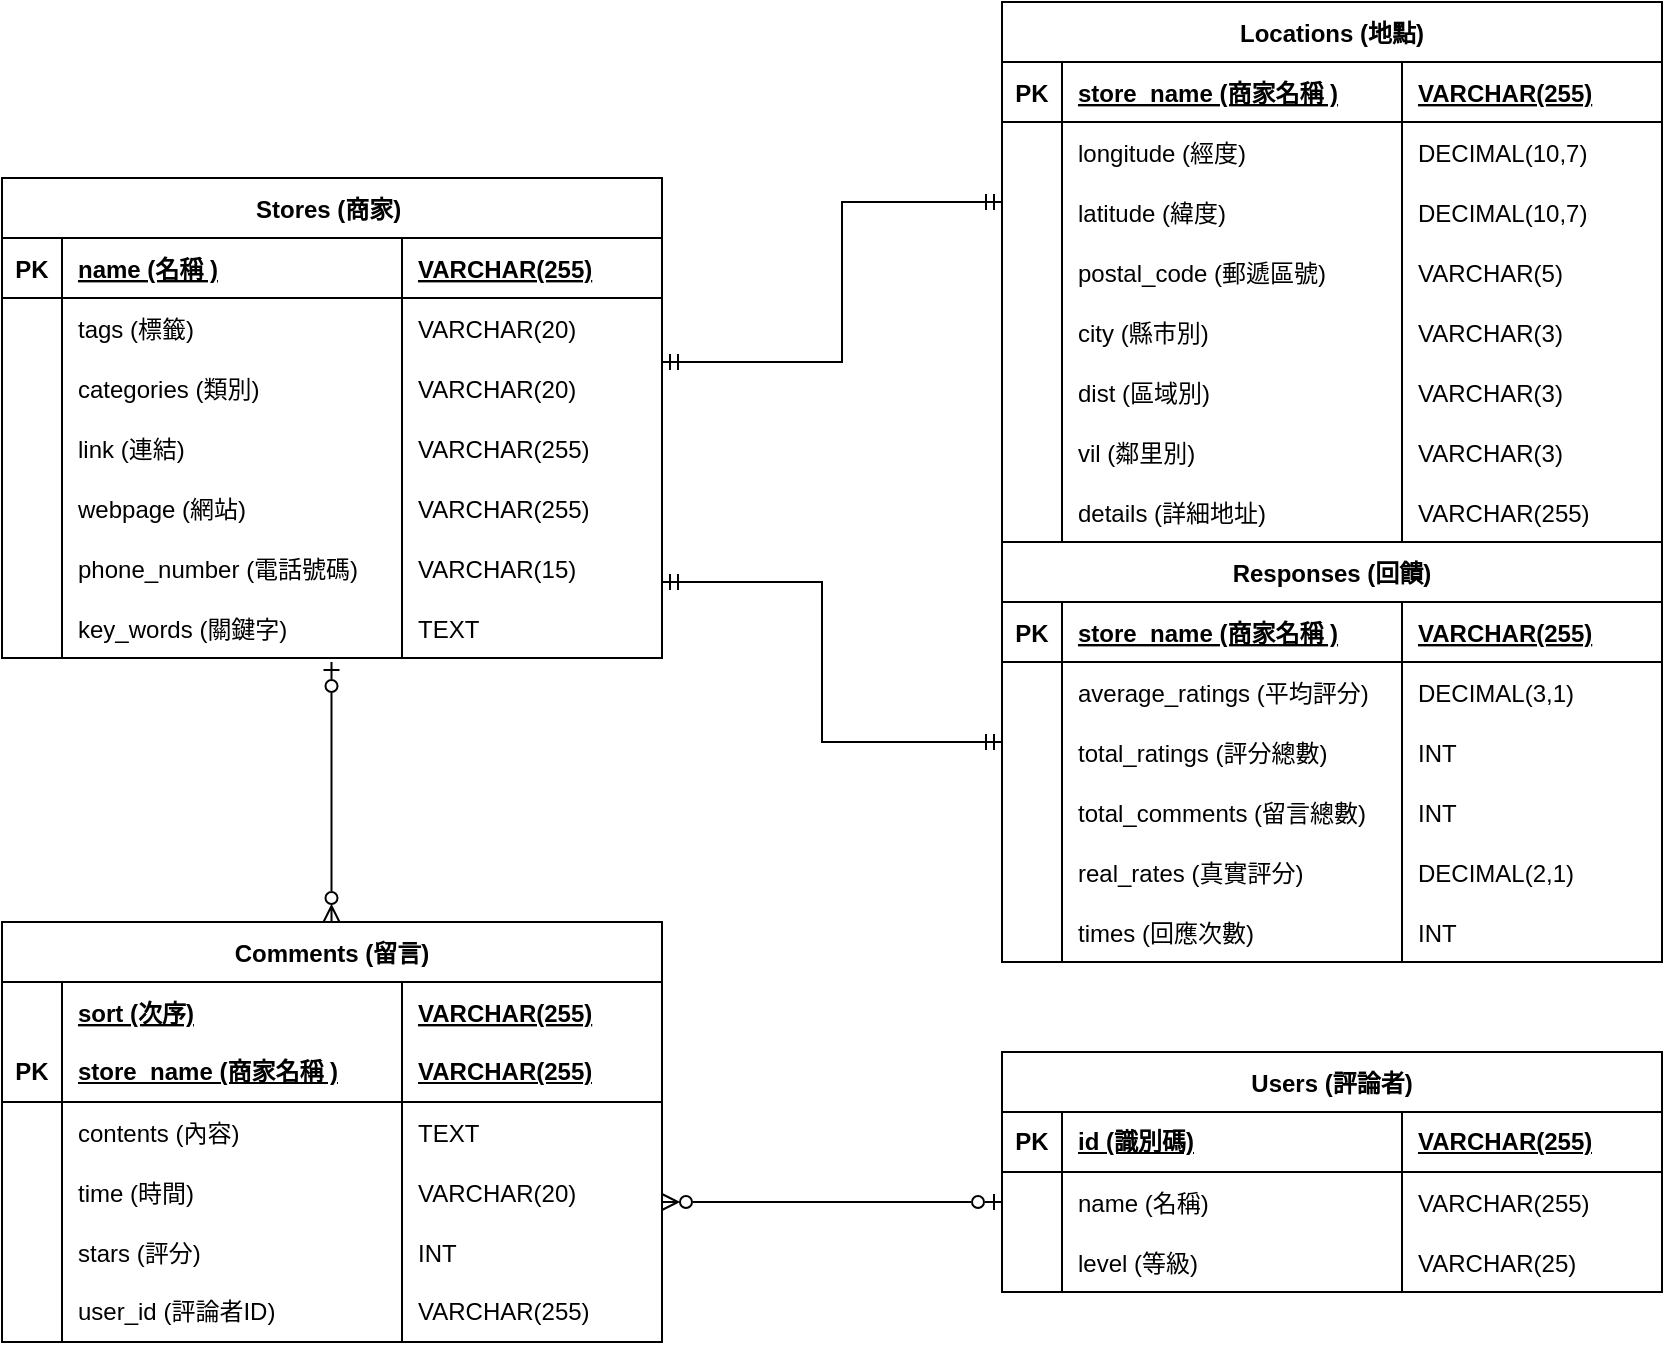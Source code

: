 <mxfile version="24.0.4" type="device" pages="2">
  <diagram id="lq2Ao8sNVctah3-BtvI3" name="正式版">
    <mxGraphModel dx="1502" dy="725" grid="1" gridSize="10" guides="1" tooltips="1" connect="1" arrows="1" fold="1" page="1" pageScale="1" pageWidth="827" pageHeight="1169" math="0" shadow="0">
      <root>
        <mxCell id="0" />
        <mxCell id="1" parent="0" />
        <mxCell id="mJJHvCn9-pDxuIw7b2Gy-1" value="Locations (地點)" style="shape=table;startSize=30;container=1;collapsible=1;childLayout=tableLayout;fixedRows=1;rowLines=0;fontStyle=1;align=center;resizeLast=1;" parent="1" vertex="1">
          <mxGeometry x="640" y="120" width="330" height="270" as="geometry">
            <mxRectangle x="30" y="40" width="130" height="30" as="alternateBounds" />
          </mxGeometry>
        </mxCell>
        <mxCell id="n9D4Qdi_-7-THSRliApH-20" value="" style="shape=partialRectangle;collapsible=0;dropTarget=0;pointerEvents=0;fillColor=none;points=[[0,0.5],[1,0.5]];portConstraint=eastwest;top=0;left=0;right=0;bottom=1;" vertex="1" parent="mJJHvCn9-pDxuIw7b2Gy-1">
          <mxGeometry y="30" width="330" height="30" as="geometry" />
        </mxCell>
        <mxCell id="n9D4Qdi_-7-THSRliApH-21" value="PK" style="shape=partialRectangle;overflow=hidden;connectable=0;fillColor=none;top=0;left=0;bottom=0;right=0;fontStyle=1;" vertex="1" parent="n9D4Qdi_-7-THSRliApH-20">
          <mxGeometry width="30" height="30" as="geometry">
            <mxRectangle width="30" height="30" as="alternateBounds" />
          </mxGeometry>
        </mxCell>
        <mxCell id="n9D4Qdi_-7-THSRliApH-22" value="store_name (商家名稱 )" style="shape=partialRectangle;overflow=hidden;connectable=0;fillColor=none;top=0;left=0;bottom=0;right=0;align=left;spacingLeft=6;fontStyle=5;" vertex="1" parent="n9D4Qdi_-7-THSRliApH-20">
          <mxGeometry x="30" width="170" height="30" as="geometry">
            <mxRectangle width="170" height="30" as="alternateBounds" />
          </mxGeometry>
        </mxCell>
        <mxCell id="n9D4Qdi_-7-THSRliApH-23" value="VARCHAR(255)" style="shape=partialRectangle;overflow=hidden;connectable=0;fillColor=none;top=0;left=0;bottom=0;right=0;align=left;spacingLeft=6;fontStyle=5;" vertex="1" parent="n9D4Qdi_-7-THSRliApH-20">
          <mxGeometry x="200" width="130" height="30" as="geometry">
            <mxRectangle width="130" height="30" as="alternateBounds" />
          </mxGeometry>
        </mxCell>
        <mxCell id="n9D4Qdi_-7-THSRliApH-26" value="" style="shape=partialRectangle;collapsible=0;dropTarget=0;pointerEvents=0;fillColor=none;points=[[0,0.5],[1,0.5]];portConstraint=eastwest;top=0;left=0;right=0;bottom=0;" vertex="1" parent="mJJHvCn9-pDxuIw7b2Gy-1">
          <mxGeometry y="60" width="330" height="30" as="geometry" />
        </mxCell>
        <mxCell id="n9D4Qdi_-7-THSRliApH-27" value="" style="shape=partialRectangle;overflow=hidden;connectable=0;fillColor=none;top=0;left=0;bottom=0;right=0;" vertex="1" parent="n9D4Qdi_-7-THSRliApH-26">
          <mxGeometry width="30" height="30" as="geometry">
            <mxRectangle width="30" height="30" as="alternateBounds" />
          </mxGeometry>
        </mxCell>
        <mxCell id="n9D4Qdi_-7-THSRliApH-28" value="longitude (經度)" style="shape=partialRectangle;overflow=hidden;connectable=0;fillColor=none;top=0;left=0;bottom=0;right=0;align=left;spacingLeft=6;" vertex="1" parent="n9D4Qdi_-7-THSRliApH-26">
          <mxGeometry x="30" width="170" height="30" as="geometry">
            <mxRectangle width="170" height="30" as="alternateBounds" />
          </mxGeometry>
        </mxCell>
        <mxCell id="n9D4Qdi_-7-THSRliApH-29" value="DECIMAL(10,7)" style="shape=partialRectangle;overflow=hidden;connectable=0;fillColor=none;top=0;left=0;bottom=0;right=0;align=left;spacingLeft=6;" vertex="1" parent="n9D4Qdi_-7-THSRliApH-26">
          <mxGeometry x="200" width="130" height="30" as="geometry">
            <mxRectangle width="130" height="30" as="alternateBounds" />
          </mxGeometry>
        </mxCell>
        <mxCell id="n9D4Qdi_-7-THSRliApH-30" value="" style="shape=partialRectangle;collapsible=0;dropTarget=0;pointerEvents=0;fillColor=none;points=[[0,0.5],[1,0.5]];portConstraint=eastwest;top=0;left=0;right=0;bottom=0;" vertex="1" parent="mJJHvCn9-pDxuIw7b2Gy-1">
          <mxGeometry y="90" width="330" height="30" as="geometry" />
        </mxCell>
        <mxCell id="n9D4Qdi_-7-THSRliApH-31" value="" style="shape=partialRectangle;overflow=hidden;connectable=0;fillColor=none;top=0;left=0;bottom=0;right=0;" vertex="1" parent="n9D4Qdi_-7-THSRliApH-30">
          <mxGeometry width="30" height="30" as="geometry">
            <mxRectangle width="30" height="30" as="alternateBounds" />
          </mxGeometry>
        </mxCell>
        <mxCell id="n9D4Qdi_-7-THSRliApH-32" value="latitude (緯度)" style="shape=partialRectangle;overflow=hidden;connectable=0;fillColor=none;top=0;left=0;bottom=0;right=0;align=left;spacingLeft=6;" vertex="1" parent="n9D4Qdi_-7-THSRliApH-30">
          <mxGeometry x="30" width="170" height="30" as="geometry">
            <mxRectangle width="170" height="30" as="alternateBounds" />
          </mxGeometry>
        </mxCell>
        <mxCell id="n9D4Qdi_-7-THSRliApH-33" value="DECIMAL(10,7)" style="shape=partialRectangle;overflow=hidden;connectable=0;fillColor=none;top=0;left=0;bottom=0;right=0;align=left;spacingLeft=6;" vertex="1" parent="n9D4Qdi_-7-THSRliApH-30">
          <mxGeometry x="200" width="130" height="30" as="geometry">
            <mxRectangle width="130" height="30" as="alternateBounds" />
          </mxGeometry>
        </mxCell>
        <mxCell id="mJJHvCn9-pDxuIw7b2Gy-2" value="" style="shape=partialRectangle;collapsible=0;dropTarget=0;pointerEvents=0;fillColor=none;points=[[0,0.5],[1,0.5]];portConstraint=eastwest;top=0;left=0;right=0;bottom=0;" parent="mJJHvCn9-pDxuIw7b2Gy-1" vertex="1">
          <mxGeometry y="120" width="330" height="30" as="geometry" />
        </mxCell>
        <mxCell id="mJJHvCn9-pDxuIw7b2Gy-3" value="" style="shape=partialRectangle;overflow=hidden;connectable=0;fillColor=none;top=0;left=0;bottom=0;right=0;" parent="mJJHvCn9-pDxuIw7b2Gy-2" vertex="1">
          <mxGeometry width="30" height="30" as="geometry">
            <mxRectangle width="30" height="30" as="alternateBounds" />
          </mxGeometry>
        </mxCell>
        <mxCell id="mJJHvCn9-pDxuIw7b2Gy-4" value="postal_code (郵遞區號)" style="shape=partialRectangle;overflow=hidden;connectable=0;fillColor=none;top=0;left=0;bottom=0;right=0;align=left;spacingLeft=6;" parent="mJJHvCn9-pDxuIw7b2Gy-2" vertex="1">
          <mxGeometry x="30" width="170" height="30" as="geometry">
            <mxRectangle width="170" height="30" as="alternateBounds" />
          </mxGeometry>
        </mxCell>
        <mxCell id="mJJHvCn9-pDxuIw7b2Gy-5" value="VARCHAR(5)" style="shape=partialRectangle;overflow=hidden;connectable=0;fillColor=none;top=0;left=0;bottom=0;right=0;align=left;spacingLeft=6;" parent="mJJHvCn9-pDxuIw7b2Gy-2" vertex="1">
          <mxGeometry x="200" width="130" height="30" as="geometry">
            <mxRectangle width="130" height="30" as="alternateBounds" />
          </mxGeometry>
        </mxCell>
        <mxCell id="mJJHvCn9-pDxuIw7b2Gy-6" value="" style="shape=partialRectangle;collapsible=0;dropTarget=0;pointerEvents=0;fillColor=none;points=[[0,0.5],[1,0.5]];portConstraint=eastwest;top=0;left=0;right=0;bottom=0;" parent="mJJHvCn9-pDxuIw7b2Gy-1" vertex="1">
          <mxGeometry y="150" width="330" height="30" as="geometry" />
        </mxCell>
        <mxCell id="mJJHvCn9-pDxuIw7b2Gy-7" value="" style="shape=partialRectangle;overflow=hidden;connectable=0;fillColor=none;top=0;left=0;bottom=0;right=0;" parent="mJJHvCn9-pDxuIw7b2Gy-6" vertex="1">
          <mxGeometry width="30" height="30" as="geometry">
            <mxRectangle width="30" height="30" as="alternateBounds" />
          </mxGeometry>
        </mxCell>
        <mxCell id="mJJHvCn9-pDxuIw7b2Gy-8" value="city (縣市別)" style="shape=partialRectangle;overflow=hidden;connectable=0;fillColor=none;top=0;left=0;bottom=0;right=0;align=left;spacingLeft=6;" parent="mJJHvCn9-pDxuIw7b2Gy-6" vertex="1">
          <mxGeometry x="30" width="170" height="30" as="geometry">
            <mxRectangle width="170" height="30" as="alternateBounds" />
          </mxGeometry>
        </mxCell>
        <mxCell id="mJJHvCn9-pDxuIw7b2Gy-9" value="VARCHAR(3)" style="shape=partialRectangle;overflow=hidden;connectable=0;fillColor=none;top=0;left=0;bottom=0;right=0;align=left;spacingLeft=6;" parent="mJJHvCn9-pDxuIw7b2Gy-6" vertex="1">
          <mxGeometry x="200" width="130" height="30" as="geometry">
            <mxRectangle width="130" height="30" as="alternateBounds" />
          </mxGeometry>
        </mxCell>
        <mxCell id="mJJHvCn9-pDxuIw7b2Gy-10" value="" style="shape=partialRectangle;collapsible=0;dropTarget=0;pointerEvents=0;fillColor=none;points=[[0,0.5],[1,0.5]];portConstraint=eastwest;top=0;left=0;right=0;bottom=0;" parent="mJJHvCn9-pDxuIw7b2Gy-1" vertex="1">
          <mxGeometry y="180" width="330" height="30" as="geometry" />
        </mxCell>
        <mxCell id="mJJHvCn9-pDxuIw7b2Gy-11" value="" style="shape=partialRectangle;overflow=hidden;connectable=0;fillColor=none;top=0;left=0;bottom=0;right=0;" parent="mJJHvCn9-pDxuIw7b2Gy-10" vertex="1">
          <mxGeometry width="30" height="30" as="geometry">
            <mxRectangle width="30" height="30" as="alternateBounds" />
          </mxGeometry>
        </mxCell>
        <mxCell id="mJJHvCn9-pDxuIw7b2Gy-12" value="dist (區域別)" style="shape=partialRectangle;overflow=hidden;connectable=0;fillColor=none;top=0;left=0;bottom=0;right=0;align=left;spacingLeft=6;" parent="mJJHvCn9-pDxuIw7b2Gy-10" vertex="1">
          <mxGeometry x="30" width="170" height="30" as="geometry">
            <mxRectangle width="170" height="30" as="alternateBounds" />
          </mxGeometry>
        </mxCell>
        <mxCell id="mJJHvCn9-pDxuIw7b2Gy-13" value="VARCHAR(3)" style="shape=partialRectangle;overflow=hidden;connectable=0;fillColor=none;top=0;left=0;bottom=0;right=0;align=left;spacingLeft=6;" parent="mJJHvCn9-pDxuIw7b2Gy-10" vertex="1">
          <mxGeometry x="200" width="130" height="30" as="geometry">
            <mxRectangle width="130" height="30" as="alternateBounds" />
          </mxGeometry>
        </mxCell>
        <mxCell id="mJJHvCn9-pDxuIw7b2Gy-14" value="" style="shape=partialRectangle;collapsible=0;dropTarget=0;pointerEvents=0;fillColor=none;points=[[0,0.5],[1,0.5]];portConstraint=eastwest;top=0;left=0;right=0;bottom=0;" parent="mJJHvCn9-pDxuIw7b2Gy-1" vertex="1">
          <mxGeometry y="210" width="330" height="30" as="geometry" />
        </mxCell>
        <mxCell id="mJJHvCn9-pDxuIw7b2Gy-15" value="" style="shape=partialRectangle;overflow=hidden;connectable=0;fillColor=none;top=0;left=0;bottom=0;right=0;" parent="mJJHvCn9-pDxuIw7b2Gy-14" vertex="1">
          <mxGeometry width="30" height="30" as="geometry">
            <mxRectangle width="30" height="30" as="alternateBounds" />
          </mxGeometry>
        </mxCell>
        <mxCell id="mJJHvCn9-pDxuIw7b2Gy-16" value="vil (鄰里別)" style="shape=partialRectangle;overflow=hidden;connectable=0;fillColor=none;top=0;left=0;bottom=0;right=0;align=left;spacingLeft=6;" parent="mJJHvCn9-pDxuIw7b2Gy-14" vertex="1">
          <mxGeometry x="30" width="170" height="30" as="geometry">
            <mxRectangle width="170" height="30" as="alternateBounds" />
          </mxGeometry>
        </mxCell>
        <mxCell id="mJJHvCn9-pDxuIw7b2Gy-17" value="VARCHAR(3)" style="shape=partialRectangle;overflow=hidden;connectable=0;fillColor=none;top=0;left=0;bottom=0;right=0;align=left;spacingLeft=6;" parent="mJJHvCn9-pDxuIw7b2Gy-14" vertex="1">
          <mxGeometry x="200" width="130" height="30" as="geometry">
            <mxRectangle width="130" height="30" as="alternateBounds" />
          </mxGeometry>
        </mxCell>
        <mxCell id="mJJHvCn9-pDxuIw7b2Gy-18" value="" style="shape=partialRectangle;collapsible=0;dropTarget=0;pointerEvents=0;fillColor=none;points=[[0,0.5],[1,0.5]];portConstraint=eastwest;top=0;left=0;right=0;bottom=0;" parent="mJJHvCn9-pDxuIw7b2Gy-1" vertex="1">
          <mxGeometry y="240" width="330" height="30" as="geometry" />
        </mxCell>
        <mxCell id="mJJHvCn9-pDxuIw7b2Gy-19" value="" style="shape=partialRectangle;overflow=hidden;connectable=0;fillColor=none;top=0;left=0;bottom=0;right=0;" parent="mJJHvCn9-pDxuIw7b2Gy-18" vertex="1">
          <mxGeometry width="30" height="30" as="geometry">
            <mxRectangle width="30" height="30" as="alternateBounds" />
          </mxGeometry>
        </mxCell>
        <mxCell id="mJJHvCn9-pDxuIw7b2Gy-20" value="details (詳細地址)" style="shape=partialRectangle;overflow=hidden;connectable=0;fillColor=none;top=0;left=0;bottom=0;right=0;align=left;spacingLeft=6;" parent="mJJHvCn9-pDxuIw7b2Gy-18" vertex="1">
          <mxGeometry x="30" width="170" height="30" as="geometry">
            <mxRectangle width="170" height="30" as="alternateBounds" />
          </mxGeometry>
        </mxCell>
        <mxCell id="mJJHvCn9-pDxuIw7b2Gy-21" value="VARCHAR(255)" style="shape=partialRectangle;overflow=hidden;connectable=0;fillColor=none;top=0;left=0;bottom=0;right=0;align=left;spacingLeft=6;" parent="mJJHvCn9-pDxuIw7b2Gy-18" vertex="1">
          <mxGeometry x="200" width="130" height="30" as="geometry">
            <mxRectangle width="130" height="30" as="alternateBounds" />
          </mxGeometry>
        </mxCell>
        <mxCell id="mJJHvCn9-pDxuIw7b2Gy-26" value="Comments (留言)" style="shape=table;startSize=30;container=1;collapsible=1;childLayout=tableLayout;fixedRows=1;rowLines=0;fontStyle=1;align=center;resizeLast=1;labelBorderColor=none;" parent="1" vertex="1">
          <mxGeometry x="140" y="580" width="330" height="210" as="geometry">
            <mxRectangle x="140" y="520" width="130" height="30" as="alternateBounds" />
          </mxGeometry>
        </mxCell>
        <mxCell id="XGeulqXPTtNzjUx_Kutc-5" value="" style="shape=partialRectangle;collapsible=0;dropTarget=0;pointerEvents=0;fillColor=none;points=[[0,0.5],[1,0.5]];portConstraint=eastwest;top=0;left=0;right=0;bottom=0;" parent="mJJHvCn9-pDxuIw7b2Gy-26" vertex="1">
          <mxGeometry y="30" width="330" height="30" as="geometry" />
        </mxCell>
        <mxCell id="XGeulqXPTtNzjUx_Kutc-6" value="" style="shape=partialRectangle;overflow=hidden;connectable=0;fillColor=none;top=0;left=0;bottom=0;right=0;" parent="XGeulqXPTtNzjUx_Kutc-5" vertex="1">
          <mxGeometry width="30" height="30" as="geometry">
            <mxRectangle width="30" height="30" as="alternateBounds" />
          </mxGeometry>
        </mxCell>
        <mxCell id="XGeulqXPTtNzjUx_Kutc-7" value="sort (次序)" style="shape=partialRectangle;overflow=hidden;connectable=0;fillColor=none;top=0;left=0;bottom=0;right=0;align=left;spacingLeft=6;fontStyle=5" parent="XGeulqXPTtNzjUx_Kutc-5" vertex="1">
          <mxGeometry x="30" width="170" height="30" as="geometry">
            <mxRectangle width="170" height="30" as="alternateBounds" />
          </mxGeometry>
        </mxCell>
        <mxCell id="XGeulqXPTtNzjUx_Kutc-8" value="VARCHAR(255)" style="shape=partialRectangle;overflow=hidden;connectable=0;fillColor=none;top=0;left=0;bottom=0;right=0;align=left;spacingLeft=6;fontStyle=5" parent="XGeulqXPTtNzjUx_Kutc-5" vertex="1">
          <mxGeometry x="200" width="130" height="30" as="geometry">
            <mxRectangle width="130" height="30" as="alternateBounds" />
          </mxGeometry>
        </mxCell>
        <mxCell id="dCGMXX8nEPrI3P1_czm2-35" value="" style="shape=tableRow;horizontal=0;startSize=0;swimlaneHead=0;swimlaneBody=0;fillColor=none;collapsible=0;dropTarget=0;points=[[0,0.5],[1,0.5]];portConstraint=eastwest;top=0;left=0;right=0;bottom=1;" parent="mJJHvCn9-pDxuIw7b2Gy-26" vertex="1">
          <mxGeometry y="60" width="330" height="30" as="geometry" />
        </mxCell>
        <mxCell id="dCGMXX8nEPrI3P1_czm2-36" value="PK" style="shape=partialRectangle;connectable=0;fillColor=none;top=0;left=0;bottom=0;right=0;fontStyle=1;overflow=hidden;whiteSpace=wrap;html=1;" parent="dCGMXX8nEPrI3P1_czm2-35" vertex="1">
          <mxGeometry width="30" height="30" as="geometry">
            <mxRectangle width="30" height="30" as="alternateBounds" />
          </mxGeometry>
        </mxCell>
        <mxCell id="dCGMXX8nEPrI3P1_czm2-37" value="&lt;span style=&quot;text-wrap: nowrap;&quot;&gt;store_name (商家名稱&amp;nbsp;)&lt;/span&gt;" style="shape=partialRectangle;connectable=0;fillColor=none;top=0;left=0;bottom=0;right=0;align=left;spacingLeft=6;fontStyle=5;overflow=hidden;whiteSpace=wrap;html=1;" parent="dCGMXX8nEPrI3P1_czm2-35" vertex="1">
          <mxGeometry x="30" width="170" height="30" as="geometry">
            <mxRectangle width="170" height="30" as="alternateBounds" />
          </mxGeometry>
        </mxCell>
        <mxCell id="dCGMXX8nEPrI3P1_czm2-38" value="&lt;span style=&quot;text-wrap: nowrap;&quot;&gt;VARCHAR(255)&lt;/span&gt;" style="shape=partialRectangle;connectable=0;fillColor=none;top=0;left=0;bottom=0;right=0;align=left;spacingLeft=6;fontStyle=5;overflow=hidden;whiteSpace=wrap;html=1;" parent="dCGMXX8nEPrI3P1_czm2-35" vertex="1">
          <mxGeometry x="200" width="130" height="30" as="geometry">
            <mxRectangle width="130" height="30" as="alternateBounds" />
          </mxGeometry>
        </mxCell>
        <mxCell id="mJJHvCn9-pDxuIw7b2Gy-31" value="" style="shape=partialRectangle;collapsible=0;dropTarget=0;pointerEvents=0;fillColor=none;points=[[0,0.5],[1,0.5]];portConstraint=eastwest;top=0;left=0;right=0;bottom=0;" parent="mJJHvCn9-pDxuIw7b2Gy-26" vertex="1">
          <mxGeometry y="90" width="330" height="30" as="geometry" />
        </mxCell>
        <mxCell id="mJJHvCn9-pDxuIw7b2Gy-32" value="" style="shape=partialRectangle;overflow=hidden;connectable=0;fillColor=none;top=0;left=0;bottom=0;right=0;" parent="mJJHvCn9-pDxuIw7b2Gy-31" vertex="1">
          <mxGeometry width="30" height="30" as="geometry">
            <mxRectangle width="30" height="30" as="alternateBounds" />
          </mxGeometry>
        </mxCell>
        <mxCell id="mJJHvCn9-pDxuIw7b2Gy-33" value="contents (內容)" style="shape=partialRectangle;overflow=hidden;connectable=0;fillColor=none;top=0;left=0;bottom=0;right=0;align=left;spacingLeft=6;" parent="mJJHvCn9-pDxuIw7b2Gy-31" vertex="1">
          <mxGeometry x="30" width="170" height="30" as="geometry">
            <mxRectangle width="170" height="30" as="alternateBounds" />
          </mxGeometry>
        </mxCell>
        <mxCell id="mJJHvCn9-pDxuIw7b2Gy-34" value="TEXT" style="shape=partialRectangle;overflow=hidden;connectable=0;fillColor=none;top=0;left=0;bottom=0;right=0;align=left;spacingLeft=6;" parent="mJJHvCn9-pDxuIw7b2Gy-31" vertex="1">
          <mxGeometry x="200" width="130" height="30" as="geometry">
            <mxRectangle width="130" height="30" as="alternateBounds" />
          </mxGeometry>
        </mxCell>
        <mxCell id="mJJHvCn9-pDxuIw7b2Gy-35" value="" style="shape=partialRectangle;collapsible=0;dropTarget=0;pointerEvents=0;fillColor=none;points=[[0,0.5],[1,0.5]];portConstraint=eastwest;top=0;left=0;right=0;bottom=0;" parent="mJJHvCn9-pDxuIw7b2Gy-26" vertex="1">
          <mxGeometry y="120" width="330" height="30" as="geometry" />
        </mxCell>
        <mxCell id="mJJHvCn9-pDxuIw7b2Gy-36" value="" style="shape=partialRectangle;overflow=hidden;connectable=0;fillColor=none;top=0;left=0;bottom=0;right=0;" parent="mJJHvCn9-pDxuIw7b2Gy-35" vertex="1">
          <mxGeometry width="30" height="30" as="geometry">
            <mxRectangle width="30" height="30" as="alternateBounds" />
          </mxGeometry>
        </mxCell>
        <mxCell id="mJJHvCn9-pDxuIw7b2Gy-37" value="time (時間)" style="shape=partialRectangle;overflow=hidden;connectable=0;fillColor=none;top=0;left=0;bottom=0;right=0;align=left;spacingLeft=6;" parent="mJJHvCn9-pDxuIw7b2Gy-35" vertex="1">
          <mxGeometry x="30" width="170" height="30" as="geometry">
            <mxRectangle width="170" height="30" as="alternateBounds" />
          </mxGeometry>
        </mxCell>
        <mxCell id="mJJHvCn9-pDxuIw7b2Gy-38" value="VARCHAR(20)" style="shape=partialRectangle;overflow=hidden;connectable=0;fillColor=none;top=0;left=0;bottom=0;right=0;align=left;spacingLeft=6;" parent="mJJHvCn9-pDxuIw7b2Gy-35" vertex="1">
          <mxGeometry x="200" width="130" height="30" as="geometry">
            <mxRectangle width="130" height="30" as="alternateBounds" />
          </mxGeometry>
        </mxCell>
        <mxCell id="mJJHvCn9-pDxuIw7b2Gy-39" value="" style="shape=partialRectangle;collapsible=0;dropTarget=0;pointerEvents=0;fillColor=none;points=[[0,0.5],[1,0.5]];portConstraint=eastwest;top=0;left=0;right=0;bottom=0;" parent="mJJHvCn9-pDxuIw7b2Gy-26" vertex="1">
          <mxGeometry y="150" width="330" height="30" as="geometry" />
        </mxCell>
        <mxCell id="mJJHvCn9-pDxuIw7b2Gy-40" value="" style="shape=partialRectangle;overflow=hidden;connectable=0;fillColor=none;top=0;left=0;bottom=0;right=0;" parent="mJJHvCn9-pDxuIw7b2Gy-39" vertex="1">
          <mxGeometry width="30" height="30" as="geometry">
            <mxRectangle width="30" height="30" as="alternateBounds" />
          </mxGeometry>
        </mxCell>
        <mxCell id="mJJHvCn9-pDxuIw7b2Gy-41" value="stars (評分)" style="shape=partialRectangle;overflow=hidden;connectable=0;fillColor=none;top=0;left=0;bottom=0;right=0;align=left;spacingLeft=6;" parent="mJJHvCn9-pDxuIw7b2Gy-39" vertex="1">
          <mxGeometry x="30" width="170" height="30" as="geometry">
            <mxRectangle width="170" height="30" as="alternateBounds" />
          </mxGeometry>
        </mxCell>
        <mxCell id="mJJHvCn9-pDxuIw7b2Gy-42" value="INT" style="shape=partialRectangle;overflow=hidden;connectable=0;fillColor=none;top=0;left=0;bottom=0;right=0;align=left;spacingLeft=6;" parent="mJJHvCn9-pDxuIw7b2Gy-39" vertex="1">
          <mxGeometry x="200" width="130" height="30" as="geometry">
            <mxRectangle width="130" height="30" as="alternateBounds" />
          </mxGeometry>
        </mxCell>
        <mxCell id="n9D4Qdi_-7-THSRliApH-7" value="" style="shape=tableRow;horizontal=0;startSize=0;swimlaneHead=0;swimlaneBody=0;fillColor=none;collapsible=0;dropTarget=0;points=[[0,0.5],[1,0.5]];portConstraint=eastwest;top=0;left=0;right=0;bottom=1;" vertex="1" parent="mJJHvCn9-pDxuIw7b2Gy-26">
          <mxGeometry y="180" width="330" height="30" as="geometry" />
        </mxCell>
        <mxCell id="n9D4Qdi_-7-THSRliApH-8" value="" style="shape=partialRectangle;connectable=0;fillColor=none;top=0;left=0;bottom=0;right=0;fontStyle=1;overflow=hidden;whiteSpace=wrap;html=1;" vertex="1" parent="n9D4Qdi_-7-THSRliApH-7">
          <mxGeometry width="30" height="30" as="geometry">
            <mxRectangle width="30" height="30" as="alternateBounds" />
          </mxGeometry>
        </mxCell>
        <mxCell id="n9D4Qdi_-7-THSRliApH-9" value="&lt;span style=&quot;text-wrap: nowrap;&quot;&gt;user_id (評論者ID&lt;/span&gt;&lt;span style=&quot;text-wrap: nowrap;&quot;&gt;)&lt;/span&gt;" style="shape=partialRectangle;connectable=0;fillColor=none;top=0;left=0;bottom=0;right=0;align=left;spacingLeft=6;fontStyle=0;overflow=hidden;whiteSpace=wrap;html=1;" vertex="1" parent="n9D4Qdi_-7-THSRliApH-7">
          <mxGeometry x="30" width="170" height="30" as="geometry">
            <mxRectangle width="170" height="30" as="alternateBounds" />
          </mxGeometry>
        </mxCell>
        <mxCell id="n9D4Qdi_-7-THSRliApH-10" value="&lt;span style=&quot;text-wrap: nowrap;&quot;&gt;VARCHAR(255)&lt;/span&gt;" style="shape=partialRectangle;connectable=0;fillColor=none;top=0;left=0;bottom=0;right=0;align=left;spacingLeft=6;fontStyle=0;overflow=hidden;whiteSpace=wrap;html=1;" vertex="1" parent="n9D4Qdi_-7-THSRliApH-7">
          <mxGeometry x="200" width="130" height="30" as="geometry">
            <mxRectangle width="130" height="30" as="alternateBounds" />
          </mxGeometry>
        </mxCell>
        <mxCell id="dCGMXX8nEPrI3P1_czm2-57" style="edgeStyle=orthogonalEdgeStyle;rounded=0;orthogonalLoop=1;jettySize=auto;html=1;endArrow=ERzeroToMany;endFill=0;startArrow=ERzeroToOne;startFill=0;" parent="1" edge="1">
          <mxGeometry relative="1" as="geometry">
            <mxPoint x="304.75" y="580" as="targetPoint" />
            <mxPoint x="304.75" y="450" as="sourcePoint" />
          </mxGeometry>
        </mxCell>
        <mxCell id="mJJHvCn9-pDxuIw7b2Gy-47" value="Stores (商家) " style="shape=table;startSize=30;container=1;collapsible=1;childLayout=tableLayout;fixedRows=1;rowLines=0;fontStyle=1;align=center;resizeLast=1;" parent="1" vertex="1">
          <mxGeometry x="140" y="208" width="330" height="240" as="geometry">
            <mxRectangle x="30" y="40" width="130" height="30" as="alternateBounds" />
          </mxGeometry>
        </mxCell>
        <mxCell id="mJJHvCn9-pDxuIw7b2Gy-48" value="" style="shape=partialRectangle;collapsible=0;dropTarget=0;pointerEvents=0;fillColor=none;points=[[0,0.5],[1,0.5]];portConstraint=eastwest;top=0;left=0;right=0;bottom=1;" parent="mJJHvCn9-pDxuIw7b2Gy-47" vertex="1">
          <mxGeometry y="30" width="330" height="30" as="geometry" />
        </mxCell>
        <mxCell id="mJJHvCn9-pDxuIw7b2Gy-49" value="PK" style="shape=partialRectangle;overflow=hidden;connectable=0;fillColor=none;top=0;left=0;bottom=0;right=0;fontStyle=1;" parent="mJJHvCn9-pDxuIw7b2Gy-48" vertex="1">
          <mxGeometry width="30" height="30" as="geometry">
            <mxRectangle width="30" height="30" as="alternateBounds" />
          </mxGeometry>
        </mxCell>
        <mxCell id="mJJHvCn9-pDxuIw7b2Gy-50" value="name (名稱 )" style="shape=partialRectangle;overflow=hidden;connectable=0;fillColor=none;top=0;left=0;bottom=0;right=0;align=left;spacingLeft=6;fontStyle=5;" parent="mJJHvCn9-pDxuIw7b2Gy-48" vertex="1">
          <mxGeometry x="30" width="170" height="30" as="geometry">
            <mxRectangle width="170" height="30" as="alternateBounds" />
          </mxGeometry>
        </mxCell>
        <mxCell id="mJJHvCn9-pDxuIw7b2Gy-51" value="VARCHAR(255)" style="shape=partialRectangle;overflow=hidden;connectable=0;fillColor=none;top=0;left=0;bottom=0;right=0;align=left;spacingLeft=6;fontStyle=5;" parent="mJJHvCn9-pDxuIw7b2Gy-48" vertex="1">
          <mxGeometry x="200" width="130" height="30" as="geometry">
            <mxRectangle width="130" height="30" as="alternateBounds" />
          </mxGeometry>
        </mxCell>
        <mxCell id="mJJHvCn9-pDxuIw7b2Gy-52" value="" style="shape=partialRectangle;collapsible=0;dropTarget=0;pointerEvents=0;fillColor=none;points=[[0,0.5],[1,0.5]];portConstraint=eastwest;top=0;left=0;right=0;bottom=0;" parent="mJJHvCn9-pDxuIw7b2Gy-47" vertex="1">
          <mxGeometry y="60" width="330" height="30" as="geometry" />
        </mxCell>
        <mxCell id="mJJHvCn9-pDxuIw7b2Gy-53" value="" style="shape=partialRectangle;overflow=hidden;connectable=0;fillColor=none;top=0;left=0;bottom=0;right=0;" parent="mJJHvCn9-pDxuIw7b2Gy-52" vertex="1">
          <mxGeometry width="30" height="30" as="geometry">
            <mxRectangle width="30" height="30" as="alternateBounds" />
          </mxGeometry>
        </mxCell>
        <mxCell id="mJJHvCn9-pDxuIw7b2Gy-54" value="tags (標籤)" style="shape=partialRectangle;overflow=hidden;connectable=0;fillColor=none;top=0;left=0;bottom=0;right=0;align=left;spacingLeft=6;" parent="mJJHvCn9-pDxuIw7b2Gy-52" vertex="1">
          <mxGeometry x="30" width="170" height="30" as="geometry">
            <mxRectangle width="170" height="30" as="alternateBounds" />
          </mxGeometry>
        </mxCell>
        <mxCell id="mJJHvCn9-pDxuIw7b2Gy-55" value="VARCHAR(20)" style="shape=partialRectangle;overflow=hidden;connectable=0;fillColor=none;top=0;left=0;bottom=0;right=0;align=left;spacingLeft=6;" parent="mJJHvCn9-pDxuIw7b2Gy-52" vertex="1">
          <mxGeometry x="200" width="130" height="30" as="geometry">
            <mxRectangle width="130" height="30" as="alternateBounds" />
          </mxGeometry>
        </mxCell>
        <mxCell id="mJJHvCn9-pDxuIw7b2Gy-56" value="" style="shape=partialRectangle;collapsible=0;dropTarget=0;pointerEvents=0;fillColor=none;points=[[0,0.5],[1,0.5]];portConstraint=eastwest;top=0;left=0;right=0;bottom=0;" parent="mJJHvCn9-pDxuIw7b2Gy-47" vertex="1">
          <mxGeometry y="90" width="330" height="30" as="geometry" />
        </mxCell>
        <mxCell id="mJJHvCn9-pDxuIw7b2Gy-57" value="" style="shape=partialRectangle;overflow=hidden;connectable=0;fillColor=none;top=0;left=0;bottom=0;right=0;" parent="mJJHvCn9-pDxuIw7b2Gy-56" vertex="1">
          <mxGeometry width="30" height="30" as="geometry">
            <mxRectangle width="30" height="30" as="alternateBounds" />
          </mxGeometry>
        </mxCell>
        <mxCell id="mJJHvCn9-pDxuIw7b2Gy-58" value="categories (類別) " style="shape=partialRectangle;overflow=hidden;connectable=0;fillColor=none;top=0;left=0;bottom=0;right=0;align=left;spacingLeft=6;" parent="mJJHvCn9-pDxuIw7b2Gy-56" vertex="1">
          <mxGeometry x="30" width="170" height="30" as="geometry">
            <mxRectangle width="170" height="30" as="alternateBounds" />
          </mxGeometry>
        </mxCell>
        <mxCell id="mJJHvCn9-pDxuIw7b2Gy-59" value="VARCHAR(20)" style="shape=partialRectangle;overflow=hidden;connectable=0;fillColor=none;top=0;left=0;bottom=0;right=0;align=left;spacingLeft=6;" parent="mJJHvCn9-pDxuIw7b2Gy-56" vertex="1">
          <mxGeometry x="200" width="130" height="30" as="geometry">
            <mxRectangle width="130" height="30" as="alternateBounds" />
          </mxGeometry>
        </mxCell>
        <mxCell id="mJJHvCn9-pDxuIw7b2Gy-60" value="" style="shape=partialRectangle;collapsible=0;dropTarget=0;pointerEvents=0;fillColor=none;points=[[0,0.5],[1,0.5]];portConstraint=eastwest;top=0;left=0;right=0;bottom=0;" parent="mJJHvCn9-pDxuIw7b2Gy-47" vertex="1">
          <mxGeometry y="120" width="330" height="30" as="geometry" />
        </mxCell>
        <mxCell id="mJJHvCn9-pDxuIw7b2Gy-61" value="" style="shape=partialRectangle;overflow=hidden;connectable=0;fillColor=none;top=0;left=0;bottom=0;right=0;" parent="mJJHvCn9-pDxuIw7b2Gy-60" vertex="1">
          <mxGeometry width="30" height="30" as="geometry">
            <mxRectangle width="30" height="30" as="alternateBounds" />
          </mxGeometry>
        </mxCell>
        <mxCell id="mJJHvCn9-pDxuIw7b2Gy-62" value="link (連結)" style="shape=partialRectangle;overflow=hidden;connectable=0;fillColor=none;top=0;left=0;bottom=0;right=0;align=left;spacingLeft=6;" parent="mJJHvCn9-pDxuIw7b2Gy-60" vertex="1">
          <mxGeometry x="30" width="170" height="30" as="geometry">
            <mxRectangle width="170" height="30" as="alternateBounds" />
          </mxGeometry>
        </mxCell>
        <mxCell id="mJJHvCn9-pDxuIw7b2Gy-63" value="VARCHAR(255)" style="shape=partialRectangle;overflow=hidden;connectable=0;fillColor=none;top=0;left=0;bottom=0;right=0;align=left;spacingLeft=6;" parent="mJJHvCn9-pDxuIw7b2Gy-60" vertex="1">
          <mxGeometry x="200" width="130" height="30" as="geometry">
            <mxRectangle width="130" height="30" as="alternateBounds" />
          </mxGeometry>
        </mxCell>
        <mxCell id="mJJHvCn9-pDxuIw7b2Gy-64" value="" style="shape=partialRectangle;collapsible=0;dropTarget=0;pointerEvents=0;fillColor=none;points=[[0,0.5],[1,0.5]];portConstraint=eastwest;top=0;left=0;right=0;bottom=0;" parent="mJJHvCn9-pDxuIw7b2Gy-47" vertex="1">
          <mxGeometry y="150" width="330" height="30" as="geometry" />
        </mxCell>
        <mxCell id="mJJHvCn9-pDxuIw7b2Gy-65" value="" style="shape=partialRectangle;overflow=hidden;connectable=0;fillColor=none;top=0;left=0;bottom=0;right=0;" parent="mJJHvCn9-pDxuIw7b2Gy-64" vertex="1">
          <mxGeometry width="30" height="30" as="geometry">
            <mxRectangle width="30" height="30" as="alternateBounds" />
          </mxGeometry>
        </mxCell>
        <mxCell id="mJJHvCn9-pDxuIw7b2Gy-66" value="webpage (網站) " style="shape=partialRectangle;overflow=hidden;connectable=0;fillColor=none;top=0;left=0;bottom=0;right=0;align=left;spacingLeft=6;" parent="mJJHvCn9-pDxuIw7b2Gy-64" vertex="1">
          <mxGeometry x="30" width="170" height="30" as="geometry">
            <mxRectangle width="170" height="30" as="alternateBounds" />
          </mxGeometry>
        </mxCell>
        <mxCell id="mJJHvCn9-pDxuIw7b2Gy-67" value="VARCHAR(255)" style="shape=partialRectangle;overflow=hidden;connectable=0;fillColor=none;top=0;left=0;bottom=0;right=0;align=left;spacingLeft=6;" parent="mJJHvCn9-pDxuIw7b2Gy-64" vertex="1">
          <mxGeometry x="200" width="130" height="30" as="geometry">
            <mxRectangle width="130" height="30" as="alternateBounds" />
          </mxGeometry>
        </mxCell>
        <mxCell id="mJJHvCn9-pDxuIw7b2Gy-68" value="" style="shape=partialRectangle;collapsible=0;dropTarget=0;pointerEvents=0;fillColor=none;points=[[0,0.5],[1,0.5]];portConstraint=eastwest;top=0;left=0;right=0;bottom=0;" parent="mJJHvCn9-pDxuIw7b2Gy-47" vertex="1">
          <mxGeometry y="180" width="330" height="30" as="geometry" />
        </mxCell>
        <mxCell id="mJJHvCn9-pDxuIw7b2Gy-69" value="" style="shape=partialRectangle;overflow=hidden;connectable=0;fillColor=none;top=0;left=0;bottom=0;right=0;" parent="mJJHvCn9-pDxuIw7b2Gy-68" vertex="1">
          <mxGeometry width="30" height="30" as="geometry">
            <mxRectangle width="30" height="30" as="alternateBounds" />
          </mxGeometry>
        </mxCell>
        <mxCell id="mJJHvCn9-pDxuIw7b2Gy-70" value="phone_number (電話號碼) " style="shape=partialRectangle;overflow=hidden;connectable=0;fillColor=none;top=0;left=0;bottom=0;right=0;align=left;spacingLeft=6;" parent="mJJHvCn9-pDxuIw7b2Gy-68" vertex="1">
          <mxGeometry x="30" width="170" height="30" as="geometry">
            <mxRectangle width="170" height="30" as="alternateBounds" />
          </mxGeometry>
        </mxCell>
        <mxCell id="mJJHvCn9-pDxuIw7b2Gy-71" value="VARCHAR(15)" style="shape=partialRectangle;overflow=hidden;connectable=0;fillColor=none;top=0;left=0;bottom=0;right=0;align=left;spacingLeft=6;" parent="mJJHvCn9-pDxuIw7b2Gy-68" vertex="1">
          <mxGeometry x="200" width="130" height="30" as="geometry">
            <mxRectangle width="130" height="30" as="alternateBounds" />
          </mxGeometry>
        </mxCell>
        <mxCell id="mJJHvCn9-pDxuIw7b2Gy-76" value="" style="shape=partialRectangle;collapsible=0;dropTarget=0;pointerEvents=0;fillColor=none;points=[[0,0.5],[1,0.5]];portConstraint=eastwest;top=0;left=0;right=0;bottom=0;" parent="mJJHvCn9-pDxuIw7b2Gy-47" vertex="1">
          <mxGeometry y="210" width="330" height="30" as="geometry" />
        </mxCell>
        <mxCell id="mJJHvCn9-pDxuIw7b2Gy-77" value="" style="shape=partialRectangle;overflow=hidden;connectable=0;fillColor=none;top=0;left=0;bottom=0;right=0;" parent="mJJHvCn9-pDxuIw7b2Gy-76" vertex="1">
          <mxGeometry width="30" height="30" as="geometry">
            <mxRectangle width="30" height="30" as="alternateBounds" />
          </mxGeometry>
        </mxCell>
        <mxCell id="mJJHvCn9-pDxuIw7b2Gy-78" value="key_words (關鍵字)" style="shape=partialRectangle;overflow=hidden;connectable=0;fillColor=none;top=0;left=0;bottom=0;right=0;align=left;spacingLeft=6;fontStyle=0" parent="mJJHvCn9-pDxuIw7b2Gy-76" vertex="1">
          <mxGeometry x="30" width="170" height="30" as="geometry">
            <mxRectangle width="170" height="30" as="alternateBounds" />
          </mxGeometry>
        </mxCell>
        <mxCell id="mJJHvCn9-pDxuIw7b2Gy-79" value="TEXT" style="shape=partialRectangle;overflow=hidden;connectable=0;fillColor=none;top=0;left=0;bottom=0;right=0;align=left;spacingLeft=6;fontStyle=0" parent="mJJHvCn9-pDxuIw7b2Gy-76" vertex="1">
          <mxGeometry x="200" width="130" height="30" as="geometry">
            <mxRectangle width="130" height="30" as="alternateBounds" />
          </mxGeometry>
        </mxCell>
        <mxCell id="mJJHvCn9-pDxuIw7b2Gy-80" value="Users (評論者)" style="shape=table;startSize=30;container=1;collapsible=1;childLayout=tableLayout;fixedRows=1;rowLines=0;fontStyle=1;align=center;resizeLast=1;" parent="1" vertex="1">
          <mxGeometry x="640" y="645" width="330" height="120" as="geometry">
            <mxRectangle x="30" y="40" width="130" height="30" as="alternateBounds" />
          </mxGeometry>
        </mxCell>
        <mxCell id="dCGMXX8nEPrI3P1_czm2-40" value="" style="shape=tableRow;horizontal=0;startSize=0;swimlaneHead=0;swimlaneBody=0;fillColor=none;collapsible=0;dropTarget=0;points=[[0,0.5],[1,0.5]];portConstraint=eastwest;top=0;left=0;right=0;bottom=1;fontStyle=1" parent="mJJHvCn9-pDxuIw7b2Gy-80" vertex="1">
          <mxGeometry y="30" width="330" height="30" as="geometry" />
        </mxCell>
        <mxCell id="dCGMXX8nEPrI3P1_czm2-41" value="PK" style="shape=partialRectangle;connectable=0;fillColor=none;top=0;left=0;bottom=0;right=0;fontStyle=1;overflow=hidden;whiteSpace=wrap;html=1;" parent="dCGMXX8nEPrI3P1_czm2-40" vertex="1">
          <mxGeometry width="30" height="30" as="geometry">
            <mxRectangle width="30" height="30" as="alternateBounds" />
          </mxGeometry>
        </mxCell>
        <mxCell id="dCGMXX8nEPrI3P1_czm2-42" value="&lt;span style=&quot;text-wrap: nowrap;&quot;&gt;id (識別碼)&lt;/span&gt;" style="shape=partialRectangle;connectable=0;fillColor=none;top=0;left=0;bottom=0;right=0;align=left;spacingLeft=6;fontStyle=5;overflow=hidden;whiteSpace=wrap;html=1;" parent="dCGMXX8nEPrI3P1_czm2-40" vertex="1">
          <mxGeometry x="30" width="170" height="30" as="geometry">
            <mxRectangle width="170" height="30" as="alternateBounds" />
          </mxGeometry>
        </mxCell>
        <mxCell id="dCGMXX8nEPrI3P1_czm2-43" value="&lt;span style=&quot;text-wrap: nowrap;&quot;&gt;VARCHAR(255)&lt;/span&gt;" style="shape=partialRectangle;connectable=0;fillColor=none;top=0;left=0;bottom=0;right=0;align=left;spacingLeft=6;fontStyle=5;overflow=hidden;whiteSpace=wrap;html=1;" parent="dCGMXX8nEPrI3P1_czm2-40" vertex="1">
          <mxGeometry x="200" width="130" height="30" as="geometry">
            <mxRectangle width="130" height="30" as="alternateBounds" />
          </mxGeometry>
        </mxCell>
        <mxCell id="mJJHvCn9-pDxuIw7b2Gy-85" value="" style="shape=partialRectangle;collapsible=0;dropTarget=0;pointerEvents=0;fillColor=none;points=[[0,0.5],[1,0.5]];portConstraint=eastwest;top=0;left=0;right=0;bottom=0;" parent="mJJHvCn9-pDxuIw7b2Gy-80" vertex="1">
          <mxGeometry y="60" width="330" height="30" as="geometry" />
        </mxCell>
        <mxCell id="mJJHvCn9-pDxuIw7b2Gy-86" value="" style="shape=partialRectangle;overflow=hidden;connectable=0;fillColor=none;top=0;left=0;bottom=0;right=0;" parent="mJJHvCn9-pDxuIw7b2Gy-85" vertex="1">
          <mxGeometry width="30" height="30" as="geometry">
            <mxRectangle width="30" height="30" as="alternateBounds" />
          </mxGeometry>
        </mxCell>
        <mxCell id="mJJHvCn9-pDxuIw7b2Gy-87" value="name (名稱)" style="shape=partialRectangle;overflow=hidden;connectable=0;fillColor=none;top=0;left=0;bottom=0;right=0;align=left;spacingLeft=6;" parent="mJJHvCn9-pDxuIw7b2Gy-85" vertex="1">
          <mxGeometry x="30" width="170" height="30" as="geometry">
            <mxRectangle width="170" height="30" as="alternateBounds" />
          </mxGeometry>
        </mxCell>
        <mxCell id="mJJHvCn9-pDxuIw7b2Gy-88" value="VARCHAR(255)" style="shape=partialRectangle;overflow=hidden;connectable=0;fillColor=none;top=0;left=0;bottom=0;right=0;align=left;spacingLeft=6;" parent="mJJHvCn9-pDxuIw7b2Gy-85" vertex="1">
          <mxGeometry x="200" width="130" height="30" as="geometry">
            <mxRectangle width="130" height="30" as="alternateBounds" />
          </mxGeometry>
        </mxCell>
        <mxCell id="mJJHvCn9-pDxuIw7b2Gy-89" value="" style="shape=partialRectangle;collapsible=0;dropTarget=0;pointerEvents=0;fillColor=none;points=[[0,0.5],[1,0.5]];portConstraint=eastwest;top=0;left=0;right=0;bottom=0;" parent="mJJHvCn9-pDxuIw7b2Gy-80" vertex="1">
          <mxGeometry y="90" width="330" height="30" as="geometry" />
        </mxCell>
        <mxCell id="mJJHvCn9-pDxuIw7b2Gy-90" value="" style="shape=partialRectangle;overflow=hidden;connectable=0;fillColor=none;top=0;left=0;bottom=0;right=0;" parent="mJJHvCn9-pDxuIw7b2Gy-89" vertex="1">
          <mxGeometry width="30" height="30" as="geometry">
            <mxRectangle width="30" height="30" as="alternateBounds" />
          </mxGeometry>
        </mxCell>
        <mxCell id="mJJHvCn9-pDxuIw7b2Gy-91" value="level (等級)" style="shape=partialRectangle;overflow=hidden;connectable=0;fillColor=none;top=0;left=0;bottom=0;right=0;align=left;spacingLeft=6;" parent="mJJHvCn9-pDxuIw7b2Gy-89" vertex="1">
          <mxGeometry x="30" width="170" height="30" as="geometry">
            <mxRectangle width="170" height="30" as="alternateBounds" />
          </mxGeometry>
        </mxCell>
        <mxCell id="mJJHvCn9-pDxuIw7b2Gy-92" value="VARCHAR(25)" style="shape=partialRectangle;overflow=hidden;connectable=0;fillColor=none;top=0;left=0;bottom=0;right=0;align=left;spacingLeft=6;" parent="mJJHvCn9-pDxuIw7b2Gy-89" vertex="1">
          <mxGeometry x="200" width="130" height="30" as="geometry">
            <mxRectangle width="130" height="30" as="alternateBounds" />
          </mxGeometry>
        </mxCell>
        <mxCell id="mJJHvCn9-pDxuIw7b2Gy-96" value="Responses (回饋)" style="shape=table;startSize=30;container=1;collapsible=1;childLayout=tableLayout;fixedRows=1;rowLines=0;fontStyle=1;align=center;resizeLast=1;" parent="1" vertex="1">
          <mxGeometry x="640" y="390" width="330" height="210" as="geometry">
            <mxRectangle x="30" y="40" width="130" height="30" as="alternateBounds" />
          </mxGeometry>
        </mxCell>
        <mxCell id="n9D4Qdi_-7-THSRliApH-16" value="" style="shape=partialRectangle;collapsible=0;dropTarget=0;pointerEvents=0;fillColor=none;points=[[0,0.5],[1,0.5]];portConstraint=eastwest;top=0;left=0;right=0;bottom=1;" vertex="1" parent="mJJHvCn9-pDxuIw7b2Gy-96">
          <mxGeometry y="30" width="330" height="30" as="geometry" />
        </mxCell>
        <mxCell id="n9D4Qdi_-7-THSRliApH-17" value="PK" style="shape=partialRectangle;overflow=hidden;connectable=0;fillColor=none;top=0;left=0;bottom=0;right=0;fontStyle=1;" vertex="1" parent="n9D4Qdi_-7-THSRliApH-16">
          <mxGeometry width="30" height="30" as="geometry">
            <mxRectangle width="30" height="30" as="alternateBounds" />
          </mxGeometry>
        </mxCell>
        <mxCell id="n9D4Qdi_-7-THSRliApH-18" value="store_name (商家名稱 )" style="shape=partialRectangle;overflow=hidden;connectable=0;fillColor=none;top=0;left=0;bottom=0;right=0;align=left;spacingLeft=6;fontStyle=5;" vertex="1" parent="n9D4Qdi_-7-THSRliApH-16">
          <mxGeometry x="30" width="170" height="30" as="geometry">
            <mxRectangle width="170" height="30" as="alternateBounds" />
          </mxGeometry>
        </mxCell>
        <mxCell id="n9D4Qdi_-7-THSRliApH-19" value="VARCHAR(255)" style="shape=partialRectangle;overflow=hidden;connectable=0;fillColor=none;top=0;left=0;bottom=0;right=0;align=left;spacingLeft=6;fontStyle=5;" vertex="1" parent="n9D4Qdi_-7-THSRliApH-16">
          <mxGeometry x="200" width="130" height="30" as="geometry">
            <mxRectangle width="130" height="30" as="alternateBounds" />
          </mxGeometry>
        </mxCell>
        <mxCell id="mJJHvCn9-pDxuIw7b2Gy-97" value="" style="shape=partialRectangle;collapsible=0;dropTarget=0;pointerEvents=0;fillColor=none;points=[[0,0.5],[1,0.5]];portConstraint=eastwest;top=0;left=0;right=0;bottom=0;" parent="mJJHvCn9-pDxuIw7b2Gy-96" vertex="1">
          <mxGeometry y="60" width="330" height="30" as="geometry" />
        </mxCell>
        <mxCell id="mJJHvCn9-pDxuIw7b2Gy-98" value="" style="shape=partialRectangle;overflow=hidden;connectable=0;fillColor=none;top=0;left=0;bottom=0;right=0;" parent="mJJHvCn9-pDxuIw7b2Gy-97" vertex="1">
          <mxGeometry width="30" height="30" as="geometry">
            <mxRectangle width="30" height="30" as="alternateBounds" />
          </mxGeometry>
        </mxCell>
        <mxCell id="mJJHvCn9-pDxuIw7b2Gy-99" value="average_ratings (平均評分)" style="shape=partialRectangle;overflow=hidden;connectable=0;fillColor=none;top=0;left=0;bottom=0;right=0;align=left;spacingLeft=6;" parent="mJJHvCn9-pDxuIw7b2Gy-97" vertex="1">
          <mxGeometry x="30" width="170" height="30" as="geometry">
            <mxRectangle width="170" height="30" as="alternateBounds" />
          </mxGeometry>
        </mxCell>
        <mxCell id="mJJHvCn9-pDxuIw7b2Gy-100" value="DECIMAL(3,1)" style="shape=partialRectangle;overflow=hidden;connectable=0;fillColor=none;top=0;left=0;bottom=0;right=0;align=left;spacingLeft=6;" parent="mJJHvCn9-pDxuIw7b2Gy-97" vertex="1">
          <mxGeometry x="200" width="130" height="30" as="geometry">
            <mxRectangle width="130" height="30" as="alternateBounds" />
          </mxGeometry>
        </mxCell>
        <mxCell id="mJJHvCn9-pDxuIw7b2Gy-101" value="" style="shape=partialRectangle;collapsible=0;dropTarget=0;pointerEvents=0;fillColor=none;points=[[0,0.5],[1,0.5]];portConstraint=eastwest;top=0;left=0;right=0;bottom=0;" parent="mJJHvCn9-pDxuIw7b2Gy-96" vertex="1">
          <mxGeometry y="90" width="330" height="30" as="geometry" />
        </mxCell>
        <mxCell id="mJJHvCn9-pDxuIw7b2Gy-102" value="" style="shape=partialRectangle;overflow=hidden;connectable=0;fillColor=none;top=0;left=0;bottom=0;right=0;" parent="mJJHvCn9-pDxuIw7b2Gy-101" vertex="1">
          <mxGeometry width="30" height="30" as="geometry">
            <mxRectangle width="30" height="30" as="alternateBounds" />
          </mxGeometry>
        </mxCell>
        <mxCell id="mJJHvCn9-pDxuIw7b2Gy-103" value="total_ratings (評分總數)" style="shape=partialRectangle;overflow=hidden;connectable=0;fillColor=none;top=0;left=0;bottom=0;right=0;align=left;spacingLeft=6;" parent="mJJHvCn9-pDxuIw7b2Gy-101" vertex="1">
          <mxGeometry x="30" width="170" height="30" as="geometry">
            <mxRectangle width="170" height="30" as="alternateBounds" />
          </mxGeometry>
        </mxCell>
        <mxCell id="mJJHvCn9-pDxuIw7b2Gy-104" value="INT" style="shape=partialRectangle;overflow=hidden;connectable=0;fillColor=none;top=0;left=0;bottom=0;right=0;align=left;spacingLeft=6;" parent="mJJHvCn9-pDxuIw7b2Gy-101" vertex="1">
          <mxGeometry x="200" width="130" height="30" as="geometry">
            <mxRectangle width="130" height="30" as="alternateBounds" />
          </mxGeometry>
        </mxCell>
        <mxCell id="mJJHvCn9-pDxuIw7b2Gy-109" value="" style="shape=partialRectangle;collapsible=0;dropTarget=0;pointerEvents=0;fillColor=none;points=[[0,0.5],[1,0.5]];portConstraint=eastwest;top=0;left=0;right=0;bottom=0;" parent="mJJHvCn9-pDxuIw7b2Gy-96" vertex="1">
          <mxGeometry y="120" width="330" height="30" as="geometry" />
        </mxCell>
        <mxCell id="mJJHvCn9-pDxuIw7b2Gy-110" value="" style="shape=partialRectangle;overflow=hidden;connectable=0;fillColor=none;top=0;left=0;bottom=0;right=0;" parent="mJJHvCn9-pDxuIw7b2Gy-109" vertex="1">
          <mxGeometry width="30" height="30" as="geometry">
            <mxRectangle width="30" height="30" as="alternateBounds" />
          </mxGeometry>
        </mxCell>
        <mxCell id="mJJHvCn9-pDxuIw7b2Gy-111" value="total_comments (留言總數)" style="shape=partialRectangle;overflow=hidden;connectable=0;fillColor=none;top=0;left=0;bottom=0;right=0;align=left;spacingLeft=6;" parent="mJJHvCn9-pDxuIw7b2Gy-109" vertex="1">
          <mxGeometry x="30" width="170" height="30" as="geometry">
            <mxRectangle width="170" height="30" as="alternateBounds" />
          </mxGeometry>
        </mxCell>
        <mxCell id="mJJHvCn9-pDxuIw7b2Gy-112" value="INT" style="shape=partialRectangle;overflow=hidden;connectable=0;fillColor=none;top=0;left=0;bottom=0;right=0;align=left;spacingLeft=6;" parent="mJJHvCn9-pDxuIw7b2Gy-109" vertex="1">
          <mxGeometry x="200" width="130" height="30" as="geometry">
            <mxRectangle width="130" height="30" as="alternateBounds" />
          </mxGeometry>
        </mxCell>
        <mxCell id="mJJHvCn9-pDxuIw7b2Gy-105" value="" style="shape=partialRectangle;collapsible=0;dropTarget=0;pointerEvents=0;fillColor=none;points=[[0,0.5],[1,0.5]];portConstraint=eastwest;top=0;left=0;right=0;bottom=0;" parent="mJJHvCn9-pDxuIw7b2Gy-96" vertex="1">
          <mxGeometry y="150" width="330" height="30" as="geometry" />
        </mxCell>
        <mxCell id="mJJHvCn9-pDxuIw7b2Gy-106" value="" style="shape=partialRectangle;overflow=hidden;connectable=0;fillColor=none;top=0;left=0;bottom=0;right=0;" parent="mJJHvCn9-pDxuIw7b2Gy-105" vertex="1">
          <mxGeometry width="30" height="30" as="geometry">
            <mxRectangle width="30" height="30" as="alternateBounds" />
          </mxGeometry>
        </mxCell>
        <mxCell id="mJJHvCn9-pDxuIw7b2Gy-107" value="real_rates (真實評分) " style="shape=partialRectangle;overflow=hidden;connectable=0;fillColor=none;top=0;left=0;bottom=0;right=0;align=left;spacingLeft=6;" parent="mJJHvCn9-pDxuIw7b2Gy-105" vertex="1">
          <mxGeometry x="30" width="170" height="30" as="geometry">
            <mxRectangle width="170" height="30" as="alternateBounds" />
          </mxGeometry>
        </mxCell>
        <mxCell id="mJJHvCn9-pDxuIw7b2Gy-108" value="DECIMAL(2,1)" style="shape=partialRectangle;overflow=hidden;connectable=0;fillColor=none;top=0;left=0;bottom=0;right=0;align=left;spacingLeft=6;" parent="mJJHvCn9-pDxuIw7b2Gy-105" vertex="1">
          <mxGeometry x="200" width="130" height="30" as="geometry">
            <mxRectangle width="130" height="30" as="alternateBounds" />
          </mxGeometry>
        </mxCell>
        <mxCell id="n9D4Qdi_-7-THSRliApH-3" value="" style="shape=partialRectangle;collapsible=0;dropTarget=0;pointerEvents=0;fillColor=none;points=[[0,0.5],[1,0.5]];portConstraint=eastwest;top=0;left=0;right=0;bottom=0;" vertex="1" parent="mJJHvCn9-pDxuIw7b2Gy-96">
          <mxGeometry y="180" width="330" height="30" as="geometry" />
        </mxCell>
        <mxCell id="n9D4Qdi_-7-THSRliApH-4" value="" style="shape=partialRectangle;overflow=hidden;connectable=0;fillColor=none;top=0;left=0;bottom=0;right=0;" vertex="1" parent="n9D4Qdi_-7-THSRliApH-3">
          <mxGeometry width="30" height="30" as="geometry">
            <mxRectangle width="30" height="30" as="alternateBounds" />
          </mxGeometry>
        </mxCell>
        <mxCell id="n9D4Qdi_-7-THSRliApH-5" value="times (回應次數) " style="shape=partialRectangle;overflow=hidden;connectable=0;fillColor=none;top=0;left=0;bottom=0;right=0;align=left;spacingLeft=6;" vertex="1" parent="n9D4Qdi_-7-THSRliApH-3">
          <mxGeometry x="30" width="170" height="30" as="geometry">
            <mxRectangle width="170" height="30" as="alternateBounds" />
          </mxGeometry>
        </mxCell>
        <mxCell id="n9D4Qdi_-7-THSRliApH-6" value="INT" style="shape=partialRectangle;overflow=hidden;connectable=0;fillColor=none;top=0;left=0;bottom=0;right=0;align=left;spacingLeft=6;" vertex="1" parent="n9D4Qdi_-7-THSRliApH-3">
          <mxGeometry x="200" width="130" height="30" as="geometry">
            <mxRectangle width="130" height="30" as="alternateBounds" />
          </mxGeometry>
        </mxCell>
        <mxCell id="dCGMXX8nEPrI3P1_czm2-39" value="" style="shape=partialRectangle;overflow=hidden;connectable=0;fillColor=none;top=0;left=0;bottom=0;right=0;align=left;spacingLeft=6;shadow=0;fontStyle=5" parent="1" vertex="1">
          <mxGeometry x="170" y="550" width="170" height="30" as="geometry">
            <mxRectangle width="170" height="30" as="alternateBounds" />
          </mxGeometry>
        </mxCell>
        <mxCell id="dk6Lf43mFSXta73ts_vc-1" style="edgeStyle=orthogonalEdgeStyle;rounded=0;orthogonalLoop=1;jettySize=auto;html=1;entryDx=0;entryDy=0;entryPerimeter=0;endArrow=ERmandOne;endFill=0;startArrow=ERmandOne;startFill=0;" parent="1" edge="1">
          <mxGeometry relative="1" as="geometry">
            <mxPoint x="640" y="490" as="sourcePoint" />
            <mxPoint x="470" y="410" as="targetPoint" />
            <Array as="points">
              <mxPoint x="550" y="490" />
              <mxPoint x="550" y="410" />
            </Array>
          </mxGeometry>
        </mxCell>
        <mxCell id="n9D4Qdi_-7-THSRliApH-1" style="edgeStyle=orthogonalEdgeStyle;rounded=0;orthogonalLoop=1;jettySize=auto;html=1;entryDx=0;entryDy=0;entryPerimeter=0;endArrow=ERmandOne;endFill=0;startArrow=ERmandOne;startFill=0;" edge="1" parent="1">
          <mxGeometry relative="1" as="geometry">
            <mxPoint x="470" y="300" as="sourcePoint" />
            <mxPoint x="640" y="220" as="targetPoint" />
            <Array as="points">
              <mxPoint x="560" y="300" />
              <mxPoint x="560" y="220" />
            </Array>
          </mxGeometry>
        </mxCell>
        <mxCell id="n9D4Qdi_-7-THSRliApH-25" style="edgeStyle=orthogonalEdgeStyle;rounded=0;orthogonalLoop=1;jettySize=auto;html=1;endArrow=ERzeroToMany;endFill=0;startArrow=ERzeroToOne;startFill=0;exitX=0;exitY=0.5;exitDx=0;exitDy=0;" edge="1" parent="1" source="mJJHvCn9-pDxuIw7b2Gy-85">
          <mxGeometry relative="1" as="geometry">
            <mxPoint x="470" y="720" as="targetPoint" />
            <mxPoint x="540" y="640" as="sourcePoint" />
          </mxGeometry>
        </mxCell>
      </root>
    </mxGraphModel>
  </diagram>
  <diagram id="R2lEEEUBdFMjLlhIrx00" name="草稿">
    <mxGraphModel dx="1050" dy="725" grid="1" gridSize="10" guides="1" tooltips="1" connect="1" arrows="1" fold="1" page="1" pageScale="1" pageWidth="850" pageHeight="1100" math="0" shadow="0" extFonts="Permanent Marker^https://fonts.googleapis.com/css?family=Permanent+Marker">
      <root>
        <mxCell id="0" />
        <mxCell id="1" parent="0" />
        <mxCell id="C-vyLk0tnHw3VtMMgP7b-23" value="地圖資料庫 mapg" style="shape=table;startSize=30;container=1;collapsible=1;childLayout=tableLayout;fixedRows=1;rowLines=0;fontStyle=1;align=center;resizeLast=1;" parent="1" vertex="1">
          <mxGeometry x="40" y="10" width="330" height="390" as="geometry">
            <mxRectangle x="30" y="40" width="130" height="30" as="alternateBounds" />
          </mxGeometry>
        </mxCell>
        <mxCell id="C-vyLk0tnHw3VtMMgP7b-24" value="" style="shape=partialRectangle;collapsible=0;dropTarget=0;pointerEvents=0;fillColor=none;points=[[0,0.5],[1,0.5]];portConstraint=eastwest;top=0;left=0;right=0;bottom=1;" parent="C-vyLk0tnHw3VtMMgP7b-23" vertex="1">
          <mxGeometry y="30" width="330" height="30" as="geometry" />
        </mxCell>
        <mxCell id="C-vyLk0tnHw3VtMMgP7b-25" value="PK" style="shape=partialRectangle;overflow=hidden;connectable=0;fillColor=none;top=0;left=0;bottom=0;right=0;fontStyle=1;" parent="C-vyLk0tnHw3VtMMgP7b-24" vertex="1">
          <mxGeometry width="30" height="30" as="geometry">
            <mxRectangle width="30" height="30" as="alternateBounds" />
          </mxGeometry>
        </mxCell>
        <mxCell id="C-vyLk0tnHw3VtMMgP7b-26" value="地點名稱 name " style="shape=partialRectangle;overflow=hidden;connectable=0;fillColor=none;top=0;left=0;bottom=0;right=0;align=left;spacingLeft=6;fontStyle=5;" parent="C-vyLk0tnHw3VtMMgP7b-24" vertex="1">
          <mxGeometry x="30" width="170" height="30" as="geometry">
            <mxRectangle width="170" height="30" as="alternateBounds" />
          </mxGeometry>
        </mxCell>
        <mxCell id="ib9Sc19HiImOzXPC3rZn-50" value="VARCHAR(255)" style="shape=partialRectangle;overflow=hidden;connectable=0;fillColor=none;top=0;left=0;bottom=0;right=0;align=left;spacingLeft=6;fontStyle=5;" parent="C-vyLk0tnHw3VtMMgP7b-24" vertex="1">
          <mxGeometry x="200" width="130" height="30" as="geometry">
            <mxRectangle width="130" height="30" as="alternateBounds" />
          </mxGeometry>
        </mxCell>
        <mxCell id="C-vyLk0tnHw3VtMMgP7b-27" value="" style="shape=partialRectangle;collapsible=0;dropTarget=0;pointerEvents=0;fillColor=none;points=[[0,0.5],[1,0.5]];portConstraint=eastwest;top=0;left=0;right=0;bottom=0;" parent="C-vyLk0tnHw3VtMMgP7b-23" vertex="1">
          <mxGeometry y="60" width="330" height="30" as="geometry" />
        </mxCell>
        <mxCell id="C-vyLk0tnHw3VtMMgP7b-28" value="" style="shape=partialRectangle;overflow=hidden;connectable=0;fillColor=none;top=0;left=0;bottom=0;right=0;" parent="C-vyLk0tnHw3VtMMgP7b-27" vertex="1">
          <mxGeometry width="30" height="30" as="geometry">
            <mxRectangle width="30" height="30" as="alternateBounds" />
          </mxGeometry>
        </mxCell>
        <mxCell id="C-vyLk0tnHw3VtMMgP7b-29" value="地圖標籤 tags" style="shape=partialRectangle;overflow=hidden;connectable=0;fillColor=none;top=0;left=0;bottom=0;right=0;align=left;spacingLeft=6;" parent="C-vyLk0tnHw3VtMMgP7b-27" vertex="1">
          <mxGeometry x="30" width="170" height="30" as="geometry">
            <mxRectangle width="170" height="30" as="alternateBounds" />
          </mxGeometry>
        </mxCell>
        <mxCell id="ib9Sc19HiImOzXPC3rZn-51" value="VARCHAR(20)" style="shape=partialRectangle;overflow=hidden;connectable=0;fillColor=none;top=0;left=0;bottom=0;right=0;align=left;spacingLeft=6;" parent="C-vyLk0tnHw3VtMMgP7b-27" vertex="1">
          <mxGeometry x="200" width="130" height="30" as="geometry">
            <mxRectangle width="130" height="30" as="alternateBounds" />
          </mxGeometry>
        </mxCell>
        <mxCell id="ib9Sc19HiImOzXPC3rZn-1" value="" style="shape=partialRectangle;collapsible=0;dropTarget=0;pointerEvents=0;fillColor=none;points=[[0,0.5],[1,0.5]];portConstraint=eastwest;top=0;left=0;right=0;bottom=0;" parent="C-vyLk0tnHw3VtMMgP7b-23" vertex="1">
          <mxGeometry y="90" width="330" height="30" as="geometry" />
        </mxCell>
        <mxCell id="ib9Sc19HiImOzXPC3rZn-2" value="" style="shape=partialRectangle;overflow=hidden;connectable=0;fillColor=none;top=0;left=0;bottom=0;right=0;" parent="ib9Sc19HiImOzXPC3rZn-1" vertex="1">
          <mxGeometry width="30" height="30" as="geometry">
            <mxRectangle width="30" height="30" as="alternateBounds" />
          </mxGeometry>
        </mxCell>
        <mxCell id="ib9Sc19HiImOzXPC3rZn-3" value="地圖連結 link" style="shape=partialRectangle;overflow=hidden;connectable=0;fillColor=none;top=0;left=0;bottom=0;right=0;align=left;spacingLeft=6;" parent="ib9Sc19HiImOzXPC3rZn-1" vertex="1">
          <mxGeometry x="30" width="170" height="30" as="geometry">
            <mxRectangle width="170" height="30" as="alternateBounds" />
          </mxGeometry>
        </mxCell>
        <mxCell id="ib9Sc19HiImOzXPC3rZn-52" value="VARCHAR(255)" style="shape=partialRectangle;overflow=hidden;connectable=0;fillColor=none;top=0;left=0;bottom=0;right=0;align=left;spacingLeft=6;" parent="ib9Sc19HiImOzXPC3rZn-1" vertex="1">
          <mxGeometry x="200" width="130" height="30" as="geometry">
            <mxRectangle width="130" height="30" as="alternateBounds" />
          </mxGeometry>
        </mxCell>
        <mxCell id="ib9Sc19HiImOzXPC3rZn-4" value="" style="shape=partialRectangle;collapsible=0;dropTarget=0;pointerEvents=0;fillColor=none;points=[[0,0.5],[1,0.5]];portConstraint=eastwest;top=0;left=0;right=0;bottom=0;" parent="C-vyLk0tnHw3VtMMgP7b-23" vertex="1">
          <mxGeometry y="120" width="330" height="30" as="geometry" />
        </mxCell>
        <mxCell id="ib9Sc19HiImOzXPC3rZn-5" value="" style="shape=partialRectangle;overflow=hidden;connectable=0;fillColor=none;top=0;left=0;bottom=0;right=0;" parent="ib9Sc19HiImOzXPC3rZn-4" vertex="1">
          <mxGeometry width="30" height="30" as="geometry">
            <mxRectangle width="30" height="30" as="alternateBounds" />
          </mxGeometry>
        </mxCell>
        <mxCell id="ib9Sc19HiImOzXPC3rZn-6" value="經度座標 x_coordinate" style="shape=partialRectangle;overflow=hidden;connectable=0;fillColor=none;top=0;left=0;bottom=0;right=0;align=left;spacingLeft=6;" parent="ib9Sc19HiImOzXPC3rZn-4" vertex="1">
          <mxGeometry x="30" width="170" height="30" as="geometry">
            <mxRectangle width="170" height="30" as="alternateBounds" />
          </mxGeometry>
        </mxCell>
        <mxCell id="ib9Sc19HiImOzXPC3rZn-53" value="DECIMAL(7,5)" style="shape=partialRectangle;overflow=hidden;connectable=0;fillColor=none;top=0;left=0;bottom=0;right=0;align=left;spacingLeft=6;" parent="ib9Sc19HiImOzXPC3rZn-4" vertex="1">
          <mxGeometry x="200" width="130" height="30" as="geometry">
            <mxRectangle width="130" height="30" as="alternateBounds" />
          </mxGeometry>
        </mxCell>
        <mxCell id="ib9Sc19HiImOzXPC3rZn-7" value="" style="shape=partialRectangle;collapsible=0;dropTarget=0;pointerEvents=0;fillColor=none;points=[[0,0.5],[1,0.5]];portConstraint=eastwest;top=0;left=0;right=0;bottom=0;" parent="C-vyLk0tnHw3VtMMgP7b-23" vertex="1">
          <mxGeometry y="150" width="330" height="30" as="geometry" />
        </mxCell>
        <mxCell id="ib9Sc19HiImOzXPC3rZn-8" value="" style="shape=partialRectangle;overflow=hidden;connectable=0;fillColor=none;top=0;left=0;bottom=0;right=0;" parent="ib9Sc19HiImOzXPC3rZn-7" vertex="1">
          <mxGeometry width="30" height="30" as="geometry">
            <mxRectangle width="30" height="30" as="alternateBounds" />
          </mxGeometry>
        </mxCell>
        <mxCell id="ib9Sc19HiImOzXPC3rZn-9" value="緯度座標 y_coordinate" style="shape=partialRectangle;overflow=hidden;connectable=0;fillColor=none;top=0;left=0;bottom=0;right=0;align=left;spacingLeft=6;" parent="ib9Sc19HiImOzXPC3rZn-7" vertex="1">
          <mxGeometry x="30" width="170" height="30" as="geometry">
            <mxRectangle width="170" height="30" as="alternateBounds" />
          </mxGeometry>
        </mxCell>
        <mxCell id="ib9Sc19HiImOzXPC3rZn-54" value="DECIMAL(8,4)" style="shape=partialRectangle;overflow=hidden;connectable=0;fillColor=none;top=0;left=0;bottom=0;right=0;align=left;spacingLeft=6;" parent="ib9Sc19HiImOzXPC3rZn-7" vertex="1">
          <mxGeometry x="200" width="130" height="30" as="geometry">
            <mxRectangle width="130" height="30" as="alternateBounds" />
          </mxGeometry>
        </mxCell>
        <mxCell id="ib9Sc19HiImOzXPC3rZn-10" value="" style="shape=partialRectangle;collapsible=0;dropTarget=0;pointerEvents=0;fillColor=none;points=[[0,0.5],[1,0.5]];portConstraint=eastwest;top=0;left=0;right=0;bottom=0;" parent="C-vyLk0tnHw3VtMMgP7b-23" vertex="1">
          <mxGeometry y="180" width="330" height="30" as="geometry" />
        </mxCell>
        <mxCell id="ib9Sc19HiImOzXPC3rZn-11" value="" style="shape=partialRectangle;overflow=hidden;connectable=0;fillColor=none;top=0;left=0;bottom=0;right=0;" parent="ib9Sc19HiImOzXPC3rZn-10" vertex="1">
          <mxGeometry width="30" height="30" as="geometry">
            <mxRectangle width="30" height="30" as="alternateBounds" />
          </mxGeometry>
        </mxCell>
        <mxCell id="ib9Sc19HiImOzXPC3rZn-12" value="平均評分 ratings" style="shape=partialRectangle;overflow=hidden;connectable=0;fillColor=none;top=0;left=0;bottom=0;right=0;align=left;spacingLeft=6;" parent="ib9Sc19HiImOzXPC3rZn-10" vertex="1">
          <mxGeometry x="30" width="170" height="30" as="geometry">
            <mxRectangle width="170" height="30" as="alternateBounds" />
          </mxGeometry>
        </mxCell>
        <mxCell id="ib9Sc19HiImOzXPC3rZn-55" value="DECIMAL(3,1)" style="shape=partialRectangle;overflow=hidden;connectable=0;fillColor=none;top=0;left=0;bottom=0;right=0;align=left;spacingLeft=6;" parent="ib9Sc19HiImOzXPC3rZn-10" vertex="1">
          <mxGeometry x="200" width="130" height="30" as="geometry">
            <mxRectangle width="130" height="30" as="alternateBounds" />
          </mxGeometry>
        </mxCell>
        <mxCell id="ib9Sc19HiImOzXPC3rZn-13" value="" style="shape=partialRectangle;collapsible=0;dropTarget=0;pointerEvents=0;fillColor=none;points=[[0,0.5],[1,0.5]];portConstraint=eastwest;top=0;left=0;right=0;bottom=0;" parent="C-vyLk0tnHw3VtMMgP7b-23" vertex="1">
          <mxGeometry y="210" width="330" height="30" as="geometry" />
        </mxCell>
        <mxCell id="ib9Sc19HiImOzXPC3rZn-14" value="" style="shape=partialRectangle;overflow=hidden;connectable=0;fillColor=none;top=0;left=0;bottom=0;right=0;" parent="ib9Sc19HiImOzXPC3rZn-13" vertex="1">
          <mxGeometry width="30" height="30" as="geometry">
            <mxRectangle width="30" height="30" as="alternateBounds" />
          </mxGeometry>
        </mxCell>
        <mxCell id="ib9Sc19HiImOzXPC3rZn-15" value="評分總數 total_ratings" style="shape=partialRectangle;overflow=hidden;connectable=0;fillColor=none;top=0;left=0;bottom=0;right=0;align=left;spacingLeft=6;" parent="ib9Sc19HiImOzXPC3rZn-13" vertex="1">
          <mxGeometry x="30" width="170" height="30" as="geometry">
            <mxRectangle width="170" height="30" as="alternateBounds" />
          </mxGeometry>
        </mxCell>
        <mxCell id="ib9Sc19HiImOzXPC3rZn-56" value="INT" style="shape=partialRectangle;overflow=hidden;connectable=0;fillColor=none;top=0;left=0;bottom=0;right=0;align=left;spacingLeft=6;" parent="ib9Sc19HiImOzXPC3rZn-13" vertex="1">
          <mxGeometry x="200" width="130" height="30" as="geometry">
            <mxRectangle width="130" height="30" as="alternateBounds" />
          </mxGeometry>
        </mxCell>
        <mxCell id="ib9Sc19HiImOzXPC3rZn-16" value="" style="shape=partialRectangle;collapsible=0;dropTarget=0;pointerEvents=0;fillColor=none;points=[[0,0.5],[1,0.5]];portConstraint=eastwest;top=0;left=0;right=0;bottom=0;" parent="C-vyLk0tnHw3VtMMgP7b-23" vertex="1">
          <mxGeometry y="240" width="330" height="30" as="geometry" />
        </mxCell>
        <mxCell id="ib9Sc19HiImOzXPC3rZn-17" value="" style="shape=partialRectangle;overflow=hidden;connectable=0;fillColor=none;top=0;left=0;bottom=0;right=0;" parent="ib9Sc19HiImOzXPC3rZn-16" vertex="1">
          <mxGeometry width="30" height="30" as="geometry">
            <mxRectangle width="30" height="30" as="alternateBounds" />
          </mxGeometry>
        </mxCell>
        <mxCell id="ib9Sc19HiImOzXPC3rZn-18" value="留言總數 total_comments" style="shape=partialRectangle;overflow=hidden;connectable=0;fillColor=none;top=0;left=0;bottom=0;right=0;align=left;spacingLeft=6;" parent="ib9Sc19HiImOzXPC3rZn-16" vertex="1">
          <mxGeometry x="30" width="170" height="30" as="geometry">
            <mxRectangle width="170" height="30" as="alternateBounds" />
          </mxGeometry>
        </mxCell>
        <mxCell id="ib9Sc19HiImOzXPC3rZn-57" value="INT" style="shape=partialRectangle;overflow=hidden;connectable=0;fillColor=none;top=0;left=0;bottom=0;right=0;align=left;spacingLeft=6;" parent="ib9Sc19HiImOzXPC3rZn-16" vertex="1">
          <mxGeometry x="200" width="130" height="30" as="geometry">
            <mxRectangle width="130" height="30" as="alternateBounds" />
          </mxGeometry>
        </mxCell>
        <mxCell id="ib9Sc19HiImOzXPC3rZn-19" value="" style="shape=partialRectangle;collapsible=0;dropTarget=0;pointerEvents=0;fillColor=none;points=[[0,0.5],[1,0.5]];portConstraint=eastwest;top=0;left=0;right=0;bottom=0;" parent="C-vyLk0tnHw3VtMMgP7b-23" vertex="1">
          <mxGeometry y="270" width="330" height="30" as="geometry" />
        </mxCell>
        <mxCell id="ib9Sc19HiImOzXPC3rZn-20" value="" style="shape=partialRectangle;overflow=hidden;connectable=0;fillColor=none;top=0;left=0;bottom=0;right=0;" parent="ib9Sc19HiImOzXPC3rZn-19" vertex="1">
          <mxGeometry width="30" height="30" as="geometry">
            <mxRectangle width="30" height="30" as="alternateBounds" />
          </mxGeometry>
        </mxCell>
        <mxCell id="ib9Sc19HiImOzXPC3rZn-21" value="留言內容 comments" style="shape=partialRectangle;overflow=hidden;connectable=0;fillColor=none;top=0;left=0;bottom=0;right=0;align=left;spacingLeft=6;" parent="ib9Sc19HiImOzXPC3rZn-19" vertex="1">
          <mxGeometry x="30" width="170" height="30" as="geometry">
            <mxRectangle width="170" height="30" as="alternateBounds" />
          </mxGeometry>
        </mxCell>
        <mxCell id="ib9Sc19HiImOzXPC3rZn-58" value="TEXT" style="shape=partialRectangle;overflow=hidden;connectable=0;fillColor=none;top=0;left=0;bottom=0;right=0;align=left;spacingLeft=6;" parent="ib9Sc19HiImOzXPC3rZn-19" vertex="1">
          <mxGeometry x="200" width="130" height="30" as="geometry">
            <mxRectangle width="130" height="30" as="alternateBounds" />
          </mxGeometry>
        </mxCell>
        <mxCell id="ib9Sc19HiImOzXPC3rZn-22" value="" style="shape=partialRectangle;collapsible=0;dropTarget=0;pointerEvents=0;fillColor=none;points=[[0,0.5],[1,0.5]];portConstraint=eastwest;top=0;left=0;right=0;bottom=0;" parent="C-vyLk0tnHw3VtMMgP7b-23" vertex="1">
          <mxGeometry y="300" width="330" height="30" as="geometry" />
        </mxCell>
        <mxCell id="ib9Sc19HiImOzXPC3rZn-23" value="" style="shape=partialRectangle;overflow=hidden;connectable=0;fillColor=none;top=0;left=0;bottom=0;right=0;" parent="ib9Sc19HiImOzXPC3rZn-22" vertex="1">
          <mxGeometry width="30" height="30" as="geometry">
            <mxRectangle width="30" height="30" as="alternateBounds" />
          </mxGeometry>
        </mxCell>
        <mxCell id="ib9Sc19HiImOzXPC3rZn-24" value="地址 address" style="shape=partialRectangle;overflow=hidden;connectable=0;fillColor=none;top=0;left=0;bottom=0;right=0;align=left;spacingLeft=6;" parent="ib9Sc19HiImOzXPC3rZn-22" vertex="1">
          <mxGeometry x="30" width="170" height="30" as="geometry">
            <mxRectangle width="170" height="30" as="alternateBounds" />
          </mxGeometry>
        </mxCell>
        <mxCell id="ib9Sc19HiImOzXPC3rZn-59" value="VARCHAR(255)" style="shape=partialRectangle;overflow=hidden;connectable=0;fillColor=none;top=0;left=0;bottom=0;right=0;align=left;spacingLeft=6;" parent="ib9Sc19HiImOzXPC3rZn-22" vertex="1">
          <mxGeometry x="200" width="130" height="30" as="geometry">
            <mxRectangle width="130" height="30" as="alternateBounds" />
          </mxGeometry>
        </mxCell>
        <mxCell id="ib9Sc19HiImOzXPC3rZn-25" value="" style="shape=partialRectangle;collapsible=0;dropTarget=0;pointerEvents=0;fillColor=none;points=[[0,0.5],[1,0.5]];portConstraint=eastwest;top=0;left=0;right=0;bottom=0;" parent="C-vyLk0tnHw3VtMMgP7b-23" vertex="1">
          <mxGeometry y="330" width="330" height="30" as="geometry" />
        </mxCell>
        <mxCell id="ib9Sc19HiImOzXPC3rZn-26" value="" style="shape=partialRectangle;overflow=hidden;connectable=0;fillColor=none;top=0;left=0;bottom=0;right=0;" parent="ib9Sc19HiImOzXPC3rZn-25" vertex="1">
          <mxGeometry width="30" height="30" as="geometry">
            <mxRectangle width="30" height="30" as="alternateBounds" />
          </mxGeometry>
        </mxCell>
        <mxCell id="ib9Sc19HiImOzXPC3rZn-27" value="網站 webpage" style="shape=partialRectangle;overflow=hidden;connectable=0;fillColor=none;top=0;left=0;bottom=0;right=0;align=left;spacingLeft=6;" parent="ib9Sc19HiImOzXPC3rZn-25" vertex="1">
          <mxGeometry x="30" width="170" height="30" as="geometry">
            <mxRectangle width="170" height="30" as="alternateBounds" />
          </mxGeometry>
        </mxCell>
        <mxCell id="ib9Sc19HiImOzXPC3rZn-60" value="VARCHAR(255)" style="shape=partialRectangle;overflow=hidden;connectable=0;fillColor=none;top=0;left=0;bottom=0;right=0;align=left;spacingLeft=6;" parent="ib9Sc19HiImOzXPC3rZn-25" vertex="1">
          <mxGeometry x="200" width="130" height="30" as="geometry">
            <mxRectangle width="130" height="30" as="alternateBounds" />
          </mxGeometry>
        </mxCell>
        <mxCell id="ib9Sc19HiImOzXPC3rZn-28" value="" style="shape=partialRectangle;collapsible=0;dropTarget=0;pointerEvents=0;fillColor=none;points=[[0,0.5],[1,0.5]];portConstraint=eastwest;top=0;left=0;right=0;bottom=0;" parent="C-vyLk0tnHw3VtMMgP7b-23" vertex="1">
          <mxGeometry y="360" width="330" height="30" as="geometry" />
        </mxCell>
        <mxCell id="ib9Sc19HiImOzXPC3rZn-29" value="" style="shape=partialRectangle;overflow=hidden;connectable=0;fillColor=none;top=0;left=0;bottom=0;right=0;" parent="ib9Sc19HiImOzXPC3rZn-28" vertex="1">
          <mxGeometry width="30" height="30" as="geometry">
            <mxRectangle width="30" height="30" as="alternateBounds" />
          </mxGeometry>
        </mxCell>
        <mxCell id="ib9Sc19HiImOzXPC3rZn-30" value="電話號碼 phone_number" style="shape=partialRectangle;overflow=hidden;connectable=0;fillColor=none;top=0;left=0;bottom=0;right=0;align=left;spacingLeft=6;" parent="ib9Sc19HiImOzXPC3rZn-28" vertex="1">
          <mxGeometry x="30" width="170" height="30" as="geometry">
            <mxRectangle width="170" height="30" as="alternateBounds" />
          </mxGeometry>
        </mxCell>
        <mxCell id="ib9Sc19HiImOzXPC3rZn-61" value="INT" style="shape=partialRectangle;overflow=hidden;connectable=0;fillColor=none;top=0;left=0;bottom=0;right=0;align=left;spacingLeft=6;" parent="ib9Sc19HiImOzXPC3rZn-28" vertex="1">
          <mxGeometry x="200" width="130" height="30" as="geometry">
            <mxRectangle width="130" height="30" as="alternateBounds" />
          </mxGeometry>
        </mxCell>
        <mxCell id="q7aDGyXSvXeuMCdZr8Cj-1" value="地址" style="shape=table;startSize=30;container=1;collapsible=1;childLayout=tableLayout;fixedRows=1;rowLines=0;fontStyle=1;align=center;resizeLast=1;" vertex="1" parent="1">
          <mxGeometry x="820" y="180" width="330" height="210" as="geometry">
            <mxRectangle x="30" y="40" width="130" height="30" as="alternateBounds" />
          </mxGeometry>
        </mxCell>
        <mxCell id="q7aDGyXSvXeuMCdZr8Cj-6" value="" style="shape=partialRectangle;collapsible=0;dropTarget=0;pointerEvents=0;fillColor=none;points=[[0,0.5],[1,0.5]];portConstraint=eastwest;top=0;left=0;right=0;bottom=0;" vertex="1" parent="q7aDGyXSvXeuMCdZr8Cj-1">
          <mxGeometry y="30" width="330" height="30" as="geometry" />
        </mxCell>
        <mxCell id="q7aDGyXSvXeuMCdZr8Cj-7" value="" style="shape=partialRectangle;overflow=hidden;connectable=0;fillColor=none;top=0;left=0;bottom=0;right=0;" vertex="1" parent="q7aDGyXSvXeuMCdZr8Cj-6">
          <mxGeometry width="30" height="30" as="geometry">
            <mxRectangle width="30" height="30" as="alternateBounds" />
          </mxGeometry>
        </mxCell>
        <mxCell id="q7aDGyXSvXeuMCdZr8Cj-8" value="郵遞區號" style="shape=partialRectangle;overflow=hidden;connectable=0;fillColor=none;top=0;left=0;bottom=0;right=0;align=left;spacingLeft=6;" vertex="1" parent="q7aDGyXSvXeuMCdZr8Cj-6">
          <mxGeometry x="30" width="170" height="30" as="geometry">
            <mxRectangle width="170" height="30" as="alternateBounds" />
          </mxGeometry>
        </mxCell>
        <mxCell id="q7aDGyXSvXeuMCdZr8Cj-9" value="VARCHAR(5)" style="shape=partialRectangle;overflow=hidden;connectable=0;fillColor=none;top=0;left=0;bottom=0;right=0;align=left;spacingLeft=6;" vertex="1" parent="q7aDGyXSvXeuMCdZr8Cj-6">
          <mxGeometry x="200" width="130" height="30" as="geometry">
            <mxRectangle width="130" height="30" as="alternateBounds" />
          </mxGeometry>
        </mxCell>
        <mxCell id="q7aDGyXSvXeuMCdZr8Cj-22" value="" style="shape=partialRectangle;collapsible=0;dropTarget=0;pointerEvents=0;fillColor=none;points=[[0,0.5],[1,0.5]];portConstraint=eastwest;top=0;left=0;right=0;bottom=0;" vertex="1" parent="q7aDGyXSvXeuMCdZr8Cj-1">
          <mxGeometry y="60" width="330" height="30" as="geometry" />
        </mxCell>
        <mxCell id="q7aDGyXSvXeuMCdZr8Cj-23" value="" style="shape=partialRectangle;overflow=hidden;connectable=0;fillColor=none;top=0;left=0;bottom=0;right=0;" vertex="1" parent="q7aDGyXSvXeuMCdZr8Cj-22">
          <mxGeometry width="30" height="30" as="geometry">
            <mxRectangle width="30" height="30" as="alternateBounds" />
          </mxGeometry>
        </mxCell>
        <mxCell id="q7aDGyXSvXeuMCdZr8Cj-24" value="縣市別" style="shape=partialRectangle;overflow=hidden;connectable=0;fillColor=none;top=0;left=0;bottom=0;right=0;align=left;spacingLeft=6;" vertex="1" parent="q7aDGyXSvXeuMCdZr8Cj-22">
          <mxGeometry x="30" width="170" height="30" as="geometry">
            <mxRectangle width="170" height="30" as="alternateBounds" />
          </mxGeometry>
        </mxCell>
        <mxCell id="q7aDGyXSvXeuMCdZr8Cj-25" value="VARCHAR(3)" style="shape=partialRectangle;overflow=hidden;connectable=0;fillColor=none;top=0;left=0;bottom=0;right=0;align=left;spacingLeft=6;" vertex="1" parent="q7aDGyXSvXeuMCdZr8Cj-22">
          <mxGeometry x="200" width="130" height="30" as="geometry">
            <mxRectangle width="130" height="30" as="alternateBounds" />
          </mxGeometry>
        </mxCell>
        <mxCell id="q7aDGyXSvXeuMCdZr8Cj-26" value="" style="shape=partialRectangle;collapsible=0;dropTarget=0;pointerEvents=0;fillColor=none;points=[[0,0.5],[1,0.5]];portConstraint=eastwest;top=0;left=0;right=0;bottom=0;" vertex="1" parent="q7aDGyXSvXeuMCdZr8Cj-1">
          <mxGeometry y="90" width="330" height="30" as="geometry" />
        </mxCell>
        <mxCell id="q7aDGyXSvXeuMCdZr8Cj-27" value="" style="shape=partialRectangle;overflow=hidden;connectable=0;fillColor=none;top=0;left=0;bottom=0;right=0;" vertex="1" parent="q7aDGyXSvXeuMCdZr8Cj-26">
          <mxGeometry width="30" height="30" as="geometry">
            <mxRectangle width="30" height="30" as="alternateBounds" />
          </mxGeometry>
        </mxCell>
        <mxCell id="q7aDGyXSvXeuMCdZr8Cj-28" value="區域別" style="shape=partialRectangle;overflow=hidden;connectable=0;fillColor=none;top=0;left=0;bottom=0;right=0;align=left;spacingLeft=6;" vertex="1" parent="q7aDGyXSvXeuMCdZr8Cj-26">
          <mxGeometry x="30" width="170" height="30" as="geometry">
            <mxRectangle width="170" height="30" as="alternateBounds" />
          </mxGeometry>
        </mxCell>
        <mxCell id="q7aDGyXSvXeuMCdZr8Cj-29" value="VARCHAR(3)" style="shape=partialRectangle;overflow=hidden;connectable=0;fillColor=none;top=0;left=0;bottom=0;right=0;align=left;spacingLeft=6;" vertex="1" parent="q7aDGyXSvXeuMCdZr8Cj-26">
          <mxGeometry x="200" width="130" height="30" as="geometry">
            <mxRectangle width="130" height="30" as="alternateBounds" />
          </mxGeometry>
        </mxCell>
        <mxCell id="q7aDGyXSvXeuMCdZr8Cj-231" value="" style="shape=partialRectangle;collapsible=0;dropTarget=0;pointerEvents=0;fillColor=none;points=[[0,0.5],[1,0.5]];portConstraint=eastwest;top=0;left=0;right=0;bottom=0;" vertex="1" parent="q7aDGyXSvXeuMCdZr8Cj-1">
          <mxGeometry y="120" width="330" height="30" as="geometry" />
        </mxCell>
        <mxCell id="q7aDGyXSvXeuMCdZr8Cj-232" value="" style="shape=partialRectangle;overflow=hidden;connectable=0;fillColor=none;top=0;left=0;bottom=0;right=0;" vertex="1" parent="q7aDGyXSvXeuMCdZr8Cj-231">
          <mxGeometry width="30" height="30" as="geometry">
            <mxRectangle width="30" height="30" as="alternateBounds" />
          </mxGeometry>
        </mxCell>
        <mxCell id="q7aDGyXSvXeuMCdZr8Cj-233" value="鄰里別" style="shape=partialRectangle;overflow=hidden;connectable=0;fillColor=none;top=0;left=0;bottom=0;right=0;align=left;spacingLeft=6;" vertex="1" parent="q7aDGyXSvXeuMCdZr8Cj-231">
          <mxGeometry x="30" width="170" height="30" as="geometry">
            <mxRectangle width="170" height="30" as="alternateBounds" />
          </mxGeometry>
        </mxCell>
        <mxCell id="q7aDGyXSvXeuMCdZr8Cj-234" value="VARCHAR(3)" style="shape=partialRectangle;overflow=hidden;connectable=0;fillColor=none;top=0;left=0;bottom=0;right=0;align=left;spacingLeft=6;" vertex="1" parent="q7aDGyXSvXeuMCdZr8Cj-231">
          <mxGeometry x="200" width="130" height="30" as="geometry">
            <mxRectangle width="130" height="30" as="alternateBounds" />
          </mxGeometry>
        </mxCell>
        <mxCell id="q7aDGyXSvXeuMCdZr8Cj-38" value="" style="shape=partialRectangle;collapsible=0;dropTarget=0;pointerEvents=0;fillColor=none;points=[[0,0.5],[1,0.5]];portConstraint=eastwest;top=0;left=0;right=0;bottom=0;" vertex="1" parent="q7aDGyXSvXeuMCdZr8Cj-1">
          <mxGeometry y="150" width="330" height="30" as="geometry" />
        </mxCell>
        <mxCell id="q7aDGyXSvXeuMCdZr8Cj-39" value="" style="shape=partialRectangle;overflow=hidden;connectable=0;fillColor=none;top=0;left=0;bottom=0;right=0;" vertex="1" parent="q7aDGyXSvXeuMCdZr8Cj-38">
          <mxGeometry width="30" height="30" as="geometry">
            <mxRectangle width="30" height="30" as="alternateBounds" />
          </mxGeometry>
        </mxCell>
        <mxCell id="q7aDGyXSvXeuMCdZr8Cj-40" value="詳細地址 address" style="shape=partialRectangle;overflow=hidden;connectable=0;fillColor=none;top=0;left=0;bottom=0;right=0;align=left;spacingLeft=6;" vertex="1" parent="q7aDGyXSvXeuMCdZr8Cj-38">
          <mxGeometry x="30" width="170" height="30" as="geometry">
            <mxRectangle width="170" height="30" as="alternateBounds" />
          </mxGeometry>
        </mxCell>
        <mxCell id="q7aDGyXSvXeuMCdZr8Cj-41" value="VARCHAR(255)" style="shape=partialRectangle;overflow=hidden;connectable=0;fillColor=none;top=0;left=0;bottom=0;right=0;align=left;spacingLeft=6;" vertex="1" parent="q7aDGyXSvXeuMCdZr8Cj-38">
          <mxGeometry x="200" width="130" height="30" as="geometry">
            <mxRectangle width="130" height="30" as="alternateBounds" />
          </mxGeometry>
        </mxCell>
        <mxCell id="q7aDGyXSvXeuMCdZr8Cj-227" value="" style="shape=partialRectangle;collapsible=0;dropTarget=0;pointerEvents=0;fillColor=none;points=[[0,0.5],[1,0.5]];portConstraint=eastwest;top=0;left=0;right=0;bottom=0;" vertex="1" parent="q7aDGyXSvXeuMCdZr8Cj-1">
          <mxGeometry y="180" width="330" height="30" as="geometry" />
        </mxCell>
        <mxCell id="q7aDGyXSvXeuMCdZr8Cj-228" value="FK" style="shape=partialRectangle;overflow=hidden;connectable=0;fillColor=none;top=0;left=0;bottom=0;right=0;" vertex="1" parent="q7aDGyXSvXeuMCdZr8Cj-227">
          <mxGeometry width="30" height="30" as="geometry">
            <mxRectangle width="30" height="30" as="alternateBounds" />
          </mxGeometry>
        </mxCell>
        <mxCell id="q7aDGyXSvXeuMCdZr8Cj-229" value="商家名稱 name" style="shape=partialRectangle;overflow=hidden;connectable=0;fillColor=none;top=0;left=0;bottom=0;right=0;align=left;spacingLeft=6;" vertex="1" parent="q7aDGyXSvXeuMCdZr8Cj-227">
          <mxGeometry x="30" width="170" height="30" as="geometry">
            <mxRectangle width="170" height="30" as="alternateBounds" />
          </mxGeometry>
        </mxCell>
        <mxCell id="q7aDGyXSvXeuMCdZr8Cj-230" value="VARCHAR(255)" style="shape=partialRectangle;overflow=hidden;connectable=0;fillColor=none;top=0;left=0;bottom=0;right=0;align=left;spacingLeft=6;" vertex="1" parent="q7aDGyXSvXeuMCdZr8Cj-227">
          <mxGeometry x="200" width="130" height="30" as="geometry">
            <mxRectangle width="130" height="30" as="alternateBounds" />
          </mxGeometry>
        </mxCell>
        <mxCell id="q7aDGyXSvXeuMCdZr8Cj-55" value="商家的很多留言 " style="shape=table;startSize=30;container=1;collapsible=1;childLayout=tableLayout;fixedRows=1;rowLines=0;fontStyle=1;align=center;resizeLast=1;" vertex="1" parent="1">
          <mxGeometry x="440" y="650" width="330" height="210" as="geometry">
            <mxRectangle x="30" y="40" width="130" height="30" as="alternateBounds" />
          </mxGeometry>
        </mxCell>
        <mxCell id="q7aDGyXSvXeuMCdZr8Cj-64" value="" style="shape=partialRectangle;collapsible=0;dropTarget=0;pointerEvents=0;fillColor=none;points=[[0,0.5],[1,0.5]];portConstraint=eastwest;top=0;left=0;right=0;bottom=0;" vertex="1" parent="q7aDGyXSvXeuMCdZr8Cj-55">
          <mxGeometry y="30" width="330" height="30" as="geometry" />
        </mxCell>
        <mxCell id="q7aDGyXSvXeuMCdZr8Cj-65" value="PK" style="shape=partialRectangle;overflow=hidden;connectable=0;fillColor=none;top=0;left=0;bottom=0;right=0;shadow=0;fontStyle=1" vertex="1" parent="q7aDGyXSvXeuMCdZr8Cj-64">
          <mxGeometry width="30" height="30" as="geometry">
            <mxRectangle width="30" height="30" as="alternateBounds" />
          </mxGeometry>
        </mxCell>
        <mxCell id="q7aDGyXSvXeuMCdZr8Cj-66" value="用戶ID" style="shape=partialRectangle;overflow=hidden;connectable=0;fillColor=none;top=0;left=0;bottom=0;right=0;align=left;spacingLeft=6;shadow=0;fontStyle=5" vertex="1" parent="q7aDGyXSvXeuMCdZr8Cj-64">
          <mxGeometry x="30" width="170" height="30" as="geometry">
            <mxRectangle width="170" height="30" as="alternateBounds" />
          </mxGeometry>
        </mxCell>
        <mxCell id="q7aDGyXSvXeuMCdZr8Cj-67" value="VARCHAR(255)" style="shape=partialRectangle;overflow=hidden;connectable=0;fillColor=none;top=0;left=0;bottom=0;right=0;align=left;spacingLeft=6;shadow=0;fontStyle=5" vertex="1" parent="q7aDGyXSvXeuMCdZr8Cj-64">
          <mxGeometry x="200" width="130" height="30" as="geometry">
            <mxRectangle width="130" height="30" as="alternateBounds" />
          </mxGeometry>
        </mxCell>
        <mxCell id="q7aDGyXSvXeuMCdZr8Cj-56" value="" style="shape=partialRectangle;collapsible=0;dropTarget=0;pointerEvents=0;fillColor=none;points=[[0,0.5],[1,0.5]];portConstraint=eastwest;top=0;left=0;right=0;bottom=0;" vertex="1" parent="q7aDGyXSvXeuMCdZr8Cj-55">
          <mxGeometry y="60" width="330" height="30" as="geometry" />
        </mxCell>
        <mxCell id="q7aDGyXSvXeuMCdZr8Cj-57" value="" style="shape=partialRectangle;overflow=hidden;connectable=0;fillColor=none;top=0;left=0;bottom=0;right=0;" vertex="1" parent="q7aDGyXSvXeuMCdZr8Cj-56">
          <mxGeometry width="30" height="30" as="geometry">
            <mxRectangle width="30" height="30" as="alternateBounds" />
          </mxGeometry>
        </mxCell>
        <mxCell id="q7aDGyXSvXeuMCdZr8Cj-58" value="留言內容" style="shape=partialRectangle;overflow=hidden;connectable=0;fillColor=none;top=0;left=0;bottom=0;right=0;align=left;spacingLeft=6;" vertex="1" parent="q7aDGyXSvXeuMCdZr8Cj-56">
          <mxGeometry x="30" width="170" height="30" as="geometry">
            <mxRectangle width="170" height="30" as="alternateBounds" />
          </mxGeometry>
        </mxCell>
        <mxCell id="q7aDGyXSvXeuMCdZr8Cj-59" value="TEXT" style="shape=partialRectangle;overflow=hidden;connectable=0;fillColor=none;top=0;left=0;bottom=0;right=0;align=left;spacingLeft=6;" vertex="1" parent="q7aDGyXSvXeuMCdZr8Cj-56">
          <mxGeometry x="200" width="130" height="30" as="geometry">
            <mxRectangle width="130" height="30" as="alternateBounds" />
          </mxGeometry>
        </mxCell>
        <mxCell id="q7aDGyXSvXeuMCdZr8Cj-235" value="" style="shape=partialRectangle;collapsible=0;dropTarget=0;pointerEvents=0;fillColor=none;points=[[0,0.5],[1,0.5]];portConstraint=eastwest;top=0;left=0;right=0;bottom=0;" vertex="1" parent="q7aDGyXSvXeuMCdZr8Cj-55">
          <mxGeometry y="90" width="330" height="30" as="geometry" />
        </mxCell>
        <mxCell id="q7aDGyXSvXeuMCdZr8Cj-236" value="" style="shape=partialRectangle;overflow=hidden;connectable=0;fillColor=none;top=0;left=0;bottom=0;right=0;" vertex="1" parent="q7aDGyXSvXeuMCdZr8Cj-235">
          <mxGeometry width="30" height="30" as="geometry">
            <mxRectangle width="30" height="30" as="alternateBounds" />
          </mxGeometry>
        </mxCell>
        <mxCell id="q7aDGyXSvXeuMCdZr8Cj-237" value="次序" style="shape=partialRectangle;overflow=hidden;connectable=0;fillColor=none;top=0;left=0;bottom=0;right=0;align=left;spacingLeft=6;" vertex="1" parent="q7aDGyXSvXeuMCdZr8Cj-235">
          <mxGeometry x="30" width="170" height="30" as="geometry">
            <mxRectangle width="170" height="30" as="alternateBounds" />
          </mxGeometry>
        </mxCell>
        <mxCell id="q7aDGyXSvXeuMCdZr8Cj-238" value="VARCHAR(255)" style="shape=partialRectangle;overflow=hidden;connectable=0;fillColor=none;top=0;left=0;bottom=0;right=0;align=left;spacingLeft=6;" vertex="1" parent="q7aDGyXSvXeuMCdZr8Cj-235">
          <mxGeometry x="200" width="130" height="30" as="geometry">
            <mxRectangle width="130" height="30" as="alternateBounds" />
          </mxGeometry>
        </mxCell>
        <mxCell id="kEC8A5OqnwR7x68t7ShI-1" value="" style="shape=partialRectangle;collapsible=0;dropTarget=0;pointerEvents=0;fillColor=none;points=[[0,0.5],[1,0.5]];portConstraint=eastwest;top=0;left=0;right=0;bottom=0;" vertex="1" parent="q7aDGyXSvXeuMCdZr8Cj-55">
          <mxGeometry y="120" width="330" height="30" as="geometry" />
        </mxCell>
        <mxCell id="kEC8A5OqnwR7x68t7ShI-2" value="" style="shape=partialRectangle;overflow=hidden;connectable=0;fillColor=none;top=0;left=0;bottom=0;right=0;" vertex="1" parent="kEC8A5OqnwR7x68t7ShI-1">
          <mxGeometry width="30" height="30" as="geometry">
            <mxRectangle width="30" height="30" as="alternateBounds" />
          </mxGeometry>
        </mxCell>
        <mxCell id="kEC8A5OqnwR7x68t7ShI-3" value="時間" style="shape=partialRectangle;overflow=hidden;connectable=0;fillColor=none;top=0;left=0;bottom=0;right=0;align=left;spacingLeft=6;" vertex="1" parent="kEC8A5OqnwR7x68t7ShI-1">
          <mxGeometry x="30" width="170" height="30" as="geometry">
            <mxRectangle width="170" height="30" as="alternateBounds" />
          </mxGeometry>
        </mxCell>
        <mxCell id="kEC8A5OqnwR7x68t7ShI-4" value="VARCHAR(20)" style="shape=partialRectangle;overflow=hidden;connectable=0;fillColor=none;top=0;left=0;bottom=0;right=0;align=left;spacingLeft=6;" vertex="1" parent="kEC8A5OqnwR7x68t7ShI-1">
          <mxGeometry x="200" width="130" height="30" as="geometry">
            <mxRectangle width="130" height="30" as="alternateBounds" />
          </mxGeometry>
        </mxCell>
        <mxCell id="q7aDGyXSvXeuMCdZr8Cj-308" value="" style="shape=partialRectangle;collapsible=0;dropTarget=0;pointerEvents=0;fillColor=none;points=[[0,0.5],[1,0.5]];portConstraint=eastwest;top=0;left=0;right=0;bottom=0;" vertex="1" parent="q7aDGyXSvXeuMCdZr8Cj-55">
          <mxGeometry y="150" width="330" height="30" as="geometry" />
        </mxCell>
        <mxCell id="q7aDGyXSvXeuMCdZr8Cj-309" value="" style="shape=partialRectangle;overflow=hidden;connectable=0;fillColor=none;top=0;left=0;bottom=0;right=0;" vertex="1" parent="q7aDGyXSvXeuMCdZr8Cj-308">
          <mxGeometry width="30" height="30" as="geometry">
            <mxRectangle width="30" height="30" as="alternateBounds" />
          </mxGeometry>
        </mxCell>
        <mxCell id="q7aDGyXSvXeuMCdZr8Cj-310" value="星星數" style="shape=partialRectangle;overflow=hidden;connectable=0;fillColor=none;top=0;left=0;bottom=0;right=0;align=left;spacingLeft=6;" vertex="1" parent="q7aDGyXSvXeuMCdZr8Cj-308">
          <mxGeometry x="30" width="170" height="30" as="geometry">
            <mxRectangle width="170" height="30" as="alternateBounds" />
          </mxGeometry>
        </mxCell>
        <mxCell id="q7aDGyXSvXeuMCdZr8Cj-311" value="DECIMAL(3,1)" style="shape=partialRectangle;overflow=hidden;connectable=0;fillColor=none;top=0;left=0;bottom=0;right=0;align=left;spacingLeft=6;" vertex="1" parent="q7aDGyXSvXeuMCdZr8Cj-308">
          <mxGeometry x="200" width="130" height="30" as="geometry">
            <mxRectangle width="130" height="30" as="alternateBounds" />
          </mxGeometry>
        </mxCell>
        <mxCell id="q7aDGyXSvXeuMCdZr8Cj-68" value="" style="shape=partialRectangle;collapsible=0;dropTarget=0;pointerEvents=0;fillColor=none;points=[[0,0.5],[1,0.5]];portConstraint=eastwest;top=0;left=0;right=0;bottom=0;" vertex="1" parent="q7aDGyXSvXeuMCdZr8Cj-55">
          <mxGeometry y="180" width="330" height="30" as="geometry" />
        </mxCell>
        <mxCell id="q7aDGyXSvXeuMCdZr8Cj-69" value="FK" style="shape=partialRectangle;overflow=hidden;connectable=0;fillColor=none;top=0;left=0;bottom=0;right=0;" vertex="1" parent="q7aDGyXSvXeuMCdZr8Cj-68">
          <mxGeometry width="30" height="30" as="geometry">
            <mxRectangle width="30" height="30" as="alternateBounds" />
          </mxGeometry>
        </mxCell>
        <mxCell id="q7aDGyXSvXeuMCdZr8Cj-70" value="名稱 name" style="shape=partialRectangle;overflow=hidden;connectable=0;fillColor=none;top=0;left=0;bottom=0;right=0;align=left;spacingLeft=6;fontStyle=1" vertex="1" parent="q7aDGyXSvXeuMCdZr8Cj-68">
          <mxGeometry x="30" width="170" height="30" as="geometry">
            <mxRectangle width="170" height="30" as="alternateBounds" />
          </mxGeometry>
        </mxCell>
        <mxCell id="q7aDGyXSvXeuMCdZr8Cj-71" value="VARCHAR(255)" style="shape=partialRectangle;overflow=hidden;connectable=0;fillColor=none;top=0;left=0;bottom=0;right=0;align=left;spacingLeft=6;fontStyle=1" vertex="1" parent="q7aDGyXSvXeuMCdZr8Cj-68">
          <mxGeometry x="200" width="130" height="30" as="geometry">
            <mxRectangle width="130" height="30" as="alternateBounds" />
          </mxGeometry>
        </mxCell>
        <mxCell id="q7aDGyXSvXeuMCdZr8Cj-178" value="商家 " style="shape=table;startSize=30;container=1;collapsible=1;childLayout=tableLayout;fixedRows=1;rowLines=0;fontStyle=1;align=center;resizeLast=1;" vertex="1" parent="1">
          <mxGeometry x="440" y="350" width="330" height="270" as="geometry">
            <mxRectangle x="30" y="40" width="130" height="30" as="alternateBounds" />
          </mxGeometry>
        </mxCell>
        <mxCell id="q7aDGyXSvXeuMCdZr8Cj-179" value="" style="shape=partialRectangle;collapsible=0;dropTarget=0;pointerEvents=0;fillColor=none;points=[[0,0.5],[1,0.5]];portConstraint=eastwest;top=0;left=0;right=0;bottom=1;" vertex="1" parent="q7aDGyXSvXeuMCdZr8Cj-178">
          <mxGeometry y="30" width="330" height="30" as="geometry" />
        </mxCell>
        <mxCell id="q7aDGyXSvXeuMCdZr8Cj-180" value="PK" style="shape=partialRectangle;overflow=hidden;connectable=0;fillColor=none;top=0;left=0;bottom=0;right=0;fontStyle=1;" vertex="1" parent="q7aDGyXSvXeuMCdZr8Cj-179">
          <mxGeometry width="30" height="30" as="geometry">
            <mxRectangle width="30" height="30" as="alternateBounds" />
          </mxGeometry>
        </mxCell>
        <mxCell id="q7aDGyXSvXeuMCdZr8Cj-181" value="名稱 name " style="shape=partialRectangle;overflow=hidden;connectable=0;fillColor=none;top=0;left=0;bottom=0;right=0;align=left;spacingLeft=6;fontStyle=5;" vertex="1" parent="q7aDGyXSvXeuMCdZr8Cj-179">
          <mxGeometry x="30" width="170" height="30" as="geometry">
            <mxRectangle width="170" height="30" as="alternateBounds" />
          </mxGeometry>
        </mxCell>
        <mxCell id="q7aDGyXSvXeuMCdZr8Cj-182" value="VARCHAR(255)" style="shape=partialRectangle;overflow=hidden;connectable=0;fillColor=none;top=0;left=0;bottom=0;right=0;align=left;spacingLeft=6;fontStyle=5;" vertex="1" parent="q7aDGyXSvXeuMCdZr8Cj-179">
          <mxGeometry x="200" width="130" height="30" as="geometry">
            <mxRectangle width="130" height="30" as="alternateBounds" />
          </mxGeometry>
        </mxCell>
        <mxCell id="q7aDGyXSvXeuMCdZr8Cj-183" value="" style="shape=partialRectangle;collapsible=0;dropTarget=0;pointerEvents=0;fillColor=none;points=[[0,0.5],[1,0.5]];portConstraint=eastwest;top=0;left=0;right=0;bottom=0;" vertex="1" parent="q7aDGyXSvXeuMCdZr8Cj-178">
          <mxGeometry y="60" width="330" height="30" as="geometry" />
        </mxCell>
        <mxCell id="q7aDGyXSvXeuMCdZr8Cj-184" value="" style="shape=partialRectangle;overflow=hidden;connectable=0;fillColor=none;top=0;left=0;bottom=0;right=0;" vertex="1" parent="q7aDGyXSvXeuMCdZr8Cj-183">
          <mxGeometry width="30" height="30" as="geometry">
            <mxRectangle width="30" height="30" as="alternateBounds" />
          </mxGeometry>
        </mxCell>
        <mxCell id="q7aDGyXSvXeuMCdZr8Cj-185" value="地圖標籤 tags" style="shape=partialRectangle;overflow=hidden;connectable=0;fillColor=none;top=0;left=0;bottom=0;right=0;align=left;spacingLeft=6;" vertex="1" parent="q7aDGyXSvXeuMCdZr8Cj-183">
          <mxGeometry x="30" width="170" height="30" as="geometry">
            <mxRectangle width="170" height="30" as="alternateBounds" />
          </mxGeometry>
        </mxCell>
        <mxCell id="q7aDGyXSvXeuMCdZr8Cj-186" value="VARCHAR(20)" style="shape=partialRectangle;overflow=hidden;connectable=0;fillColor=none;top=0;left=0;bottom=0;right=0;align=left;spacingLeft=6;" vertex="1" parent="q7aDGyXSvXeuMCdZr8Cj-183">
          <mxGeometry x="200" width="130" height="30" as="geometry">
            <mxRectangle width="130" height="30" as="alternateBounds" />
          </mxGeometry>
        </mxCell>
        <mxCell id="q7aDGyXSvXeuMCdZr8Cj-317" value="" style="shape=partialRectangle;collapsible=0;dropTarget=0;pointerEvents=0;fillColor=none;points=[[0,0.5],[1,0.5]];portConstraint=eastwest;top=0;left=0;right=0;bottom=0;" vertex="1" parent="q7aDGyXSvXeuMCdZr8Cj-178">
          <mxGeometry y="90" width="330" height="30" as="geometry" />
        </mxCell>
        <mxCell id="q7aDGyXSvXeuMCdZr8Cj-318" value="" style="shape=partialRectangle;overflow=hidden;connectable=0;fillColor=none;top=0;left=0;bottom=0;right=0;" vertex="1" parent="q7aDGyXSvXeuMCdZr8Cj-317">
          <mxGeometry width="30" height="30" as="geometry">
            <mxRectangle width="30" height="30" as="alternateBounds" />
          </mxGeometry>
        </mxCell>
        <mxCell id="q7aDGyXSvXeuMCdZr8Cj-319" value="標籤類別 " style="shape=partialRectangle;overflow=hidden;connectable=0;fillColor=none;top=0;left=0;bottom=0;right=0;align=left;spacingLeft=6;" vertex="1" parent="q7aDGyXSvXeuMCdZr8Cj-317">
          <mxGeometry x="30" width="170" height="30" as="geometry">
            <mxRectangle width="170" height="30" as="alternateBounds" />
          </mxGeometry>
        </mxCell>
        <mxCell id="q7aDGyXSvXeuMCdZr8Cj-320" value="VARCHAR(20)" style="shape=partialRectangle;overflow=hidden;connectable=0;fillColor=none;top=0;left=0;bottom=0;right=0;align=left;spacingLeft=6;" vertex="1" parent="q7aDGyXSvXeuMCdZr8Cj-317">
          <mxGeometry x="200" width="130" height="30" as="geometry">
            <mxRectangle width="130" height="30" as="alternateBounds" />
          </mxGeometry>
        </mxCell>
        <mxCell id="q7aDGyXSvXeuMCdZr8Cj-187" value="" style="shape=partialRectangle;collapsible=0;dropTarget=0;pointerEvents=0;fillColor=none;points=[[0,0.5],[1,0.5]];portConstraint=eastwest;top=0;left=0;right=0;bottom=0;" vertex="1" parent="q7aDGyXSvXeuMCdZr8Cj-178">
          <mxGeometry y="120" width="330" height="30" as="geometry" />
        </mxCell>
        <mxCell id="q7aDGyXSvXeuMCdZr8Cj-188" value="" style="shape=partialRectangle;overflow=hidden;connectable=0;fillColor=none;top=0;left=0;bottom=0;right=0;" vertex="1" parent="q7aDGyXSvXeuMCdZr8Cj-187">
          <mxGeometry width="30" height="30" as="geometry">
            <mxRectangle width="30" height="30" as="alternateBounds" />
          </mxGeometry>
        </mxCell>
        <mxCell id="q7aDGyXSvXeuMCdZr8Cj-189" value="地圖連結 link" style="shape=partialRectangle;overflow=hidden;connectable=0;fillColor=none;top=0;left=0;bottom=0;right=0;align=left;spacingLeft=6;" vertex="1" parent="q7aDGyXSvXeuMCdZr8Cj-187">
          <mxGeometry x="30" width="170" height="30" as="geometry">
            <mxRectangle width="170" height="30" as="alternateBounds" />
          </mxGeometry>
        </mxCell>
        <mxCell id="q7aDGyXSvXeuMCdZr8Cj-190" value="VARCHAR(255)" style="shape=partialRectangle;overflow=hidden;connectable=0;fillColor=none;top=0;left=0;bottom=0;right=0;align=left;spacingLeft=6;" vertex="1" parent="q7aDGyXSvXeuMCdZr8Cj-187">
          <mxGeometry x="200" width="130" height="30" as="geometry">
            <mxRectangle width="130" height="30" as="alternateBounds" />
          </mxGeometry>
        </mxCell>
        <mxCell id="q7aDGyXSvXeuMCdZr8Cj-219" value="" style="shape=partialRectangle;collapsible=0;dropTarget=0;pointerEvents=0;fillColor=none;points=[[0,0.5],[1,0.5]];portConstraint=eastwest;top=0;left=0;right=0;bottom=0;" vertex="1" parent="q7aDGyXSvXeuMCdZr8Cj-178">
          <mxGeometry y="150" width="330" height="30" as="geometry" />
        </mxCell>
        <mxCell id="q7aDGyXSvXeuMCdZr8Cj-220" value="" style="shape=partialRectangle;overflow=hidden;connectable=0;fillColor=none;top=0;left=0;bottom=0;right=0;" vertex="1" parent="q7aDGyXSvXeuMCdZr8Cj-219">
          <mxGeometry width="30" height="30" as="geometry">
            <mxRectangle width="30" height="30" as="alternateBounds" />
          </mxGeometry>
        </mxCell>
        <mxCell id="q7aDGyXSvXeuMCdZr8Cj-221" value="網站 webpage" style="shape=partialRectangle;overflow=hidden;connectable=0;fillColor=none;top=0;left=0;bottom=0;right=0;align=left;spacingLeft=6;" vertex="1" parent="q7aDGyXSvXeuMCdZr8Cj-219">
          <mxGeometry x="30" width="170" height="30" as="geometry">
            <mxRectangle width="170" height="30" as="alternateBounds" />
          </mxGeometry>
        </mxCell>
        <mxCell id="q7aDGyXSvXeuMCdZr8Cj-222" value="VARCHAR(255)" style="shape=partialRectangle;overflow=hidden;connectable=0;fillColor=none;top=0;left=0;bottom=0;right=0;align=left;spacingLeft=6;" vertex="1" parent="q7aDGyXSvXeuMCdZr8Cj-219">
          <mxGeometry x="200" width="130" height="30" as="geometry">
            <mxRectangle width="130" height="30" as="alternateBounds" />
          </mxGeometry>
        </mxCell>
        <mxCell id="q7aDGyXSvXeuMCdZr8Cj-223" value="" style="shape=partialRectangle;collapsible=0;dropTarget=0;pointerEvents=0;fillColor=none;points=[[0,0.5],[1,0.5]];portConstraint=eastwest;top=0;left=0;right=0;bottom=0;" vertex="1" parent="q7aDGyXSvXeuMCdZr8Cj-178">
          <mxGeometry y="180" width="330" height="30" as="geometry" />
        </mxCell>
        <mxCell id="q7aDGyXSvXeuMCdZr8Cj-224" value="" style="shape=partialRectangle;overflow=hidden;connectable=0;fillColor=none;top=0;left=0;bottom=0;right=0;" vertex="1" parent="q7aDGyXSvXeuMCdZr8Cj-223">
          <mxGeometry width="30" height="30" as="geometry">
            <mxRectangle width="30" height="30" as="alternateBounds" />
          </mxGeometry>
        </mxCell>
        <mxCell id="q7aDGyXSvXeuMCdZr8Cj-225" value="電話號碼 phone_number" style="shape=partialRectangle;overflow=hidden;connectable=0;fillColor=none;top=0;left=0;bottom=0;right=0;align=left;spacingLeft=6;" vertex="1" parent="q7aDGyXSvXeuMCdZr8Cj-223">
          <mxGeometry x="30" width="170" height="30" as="geometry">
            <mxRectangle width="170" height="30" as="alternateBounds" />
          </mxGeometry>
        </mxCell>
        <mxCell id="q7aDGyXSvXeuMCdZr8Cj-226" value="VARCHAR(12)" style="shape=partialRectangle;overflow=hidden;connectable=0;fillColor=none;top=0;left=0;bottom=0;right=0;align=left;spacingLeft=6;" vertex="1" parent="q7aDGyXSvXeuMCdZr8Cj-223">
          <mxGeometry x="200" width="130" height="30" as="geometry">
            <mxRectangle width="130" height="30" as="alternateBounds" />
          </mxGeometry>
        </mxCell>
        <mxCell id="q7aDGyXSvXeuMCdZr8Cj-60" value="" style="shape=partialRectangle;collapsible=0;dropTarget=0;pointerEvents=0;fillColor=none;points=[[0,0.5],[1,0.5]];portConstraint=eastwest;top=0;left=0;right=0;bottom=0;" vertex="1" parent="q7aDGyXSvXeuMCdZr8Cj-178">
          <mxGeometry y="210" width="330" height="30" as="geometry" />
        </mxCell>
        <mxCell id="q7aDGyXSvXeuMCdZr8Cj-61" value="" style="shape=partialRectangle;overflow=hidden;connectable=0;fillColor=none;top=0;left=0;bottom=0;right=0;" vertex="1" parent="q7aDGyXSvXeuMCdZr8Cj-60">
          <mxGeometry width="30" height="30" as="geometry">
            <mxRectangle width="30" height="30" as="alternateBounds" />
          </mxGeometry>
        </mxCell>
        <mxCell id="q7aDGyXSvXeuMCdZr8Cj-62" value="留言總數 total_comments" style="shape=partialRectangle;overflow=hidden;connectable=0;fillColor=none;top=0;left=0;bottom=0;right=0;align=left;spacingLeft=6;" vertex="1" parent="q7aDGyXSvXeuMCdZr8Cj-60">
          <mxGeometry x="30" width="170" height="30" as="geometry">
            <mxRectangle width="170" height="30" as="alternateBounds" />
          </mxGeometry>
        </mxCell>
        <mxCell id="q7aDGyXSvXeuMCdZr8Cj-63" value="INT" style="shape=partialRectangle;overflow=hidden;connectable=0;fillColor=none;top=0;left=0;bottom=0;right=0;align=left;spacingLeft=6;" vertex="1" parent="q7aDGyXSvXeuMCdZr8Cj-60">
          <mxGeometry x="200" width="130" height="30" as="geometry">
            <mxRectangle width="130" height="30" as="alternateBounds" />
          </mxGeometry>
        </mxCell>
        <mxCell id="q7aDGyXSvXeuMCdZr8Cj-304" value="" style="shape=partialRectangle;collapsible=0;dropTarget=0;pointerEvents=0;fillColor=none;points=[[0,0.5],[1,0.5]];portConstraint=eastwest;top=0;left=0;right=0;bottom=0;" vertex="1" parent="q7aDGyXSvXeuMCdZr8Cj-178">
          <mxGeometry y="240" width="330" height="30" as="geometry" />
        </mxCell>
        <mxCell id="q7aDGyXSvXeuMCdZr8Cj-305" value="" style="shape=partialRectangle;overflow=hidden;connectable=0;fillColor=none;top=0;left=0;bottom=0;right=0;" vertex="1" parent="q7aDGyXSvXeuMCdZr8Cj-304">
          <mxGeometry width="30" height="30" as="geometry">
            <mxRectangle width="30" height="30" as="alternateBounds" />
          </mxGeometry>
        </mxCell>
        <mxCell id="q7aDGyXSvXeuMCdZr8Cj-306" value="關鍵字" style="shape=partialRectangle;overflow=hidden;connectable=0;fillColor=none;top=0;left=0;bottom=0;right=0;align=left;spacingLeft=6;fontStyle=1" vertex="1" parent="q7aDGyXSvXeuMCdZr8Cj-304">
          <mxGeometry x="30" width="170" height="30" as="geometry">
            <mxRectangle width="170" height="30" as="alternateBounds" />
          </mxGeometry>
        </mxCell>
        <mxCell id="q7aDGyXSvXeuMCdZr8Cj-307" value="TEXT" style="shape=partialRectangle;overflow=hidden;connectable=0;fillColor=none;top=0;left=0;bottom=0;right=0;align=left;spacingLeft=6;fontStyle=1" vertex="1" parent="q7aDGyXSvXeuMCdZr8Cj-304">
          <mxGeometry x="200" width="130" height="30" as="geometry">
            <mxRectangle width="130" height="30" as="alternateBounds" />
          </mxGeometry>
        </mxCell>
        <mxCell id="q7aDGyXSvXeuMCdZr8Cj-280" value="每一則留言的評論者(用戶ID)" style="shape=table;startSize=30;container=1;collapsible=1;childLayout=tableLayout;fixedRows=1;rowLines=0;fontStyle=1;align=center;resizeLast=1;" vertex="1" parent="1">
          <mxGeometry x="850" y="650" width="330" height="120" as="geometry">
            <mxRectangle x="30" y="40" width="130" height="30" as="alternateBounds" />
          </mxGeometry>
        </mxCell>
        <mxCell id="q7aDGyXSvXeuMCdZr8Cj-281" value="" style="shape=partialRectangle;collapsible=0;dropTarget=0;pointerEvents=0;fillColor=none;points=[[0,0.5],[1,0.5]];portConstraint=eastwest;top=0;left=0;right=0;bottom=0;" vertex="1" parent="q7aDGyXSvXeuMCdZr8Cj-280">
          <mxGeometry y="30" width="330" height="30" as="geometry" />
        </mxCell>
        <mxCell id="q7aDGyXSvXeuMCdZr8Cj-282" value="PK" style="shape=partialRectangle;overflow=hidden;connectable=0;fillColor=none;top=0;left=0;bottom=0;right=0;" vertex="1" parent="q7aDGyXSvXeuMCdZr8Cj-281">
          <mxGeometry width="30" height="30" as="geometry">
            <mxRectangle width="30" height="30" as="alternateBounds" />
          </mxGeometry>
        </mxCell>
        <mxCell id="q7aDGyXSvXeuMCdZr8Cj-283" value="ID識別碼" style="shape=partialRectangle;overflow=hidden;connectable=0;fillColor=none;top=0;left=0;bottom=0;right=0;align=left;spacingLeft=6;" vertex="1" parent="q7aDGyXSvXeuMCdZr8Cj-281">
          <mxGeometry x="30" width="170" height="30" as="geometry">
            <mxRectangle width="170" height="30" as="alternateBounds" />
          </mxGeometry>
        </mxCell>
        <mxCell id="q7aDGyXSvXeuMCdZr8Cj-284" value="VARCHAR(255)" style="shape=partialRectangle;overflow=hidden;connectable=0;fillColor=none;top=0;left=0;bottom=0;right=0;align=left;spacingLeft=6;" vertex="1" parent="q7aDGyXSvXeuMCdZr8Cj-281">
          <mxGeometry x="200" width="130" height="30" as="geometry">
            <mxRectangle width="130" height="30" as="alternateBounds" />
          </mxGeometry>
        </mxCell>
        <mxCell id="q7aDGyXSvXeuMCdZr8Cj-285" value="" style="shape=partialRectangle;collapsible=0;dropTarget=0;pointerEvents=0;fillColor=none;points=[[0,0.5],[1,0.5]];portConstraint=eastwest;top=0;left=0;right=0;bottom=0;" vertex="1" parent="q7aDGyXSvXeuMCdZr8Cj-280">
          <mxGeometry y="60" width="330" height="30" as="geometry" />
        </mxCell>
        <mxCell id="q7aDGyXSvXeuMCdZr8Cj-286" value="" style="shape=partialRectangle;overflow=hidden;connectable=0;fillColor=none;top=0;left=0;bottom=0;right=0;" vertex="1" parent="q7aDGyXSvXeuMCdZr8Cj-285">
          <mxGeometry width="30" height="30" as="geometry">
            <mxRectangle width="30" height="30" as="alternateBounds" />
          </mxGeometry>
        </mxCell>
        <mxCell id="q7aDGyXSvXeuMCdZr8Cj-287" value="名稱" style="shape=partialRectangle;overflow=hidden;connectable=0;fillColor=none;top=0;left=0;bottom=0;right=0;align=left;spacingLeft=6;" vertex="1" parent="q7aDGyXSvXeuMCdZr8Cj-285">
          <mxGeometry x="30" width="170" height="30" as="geometry">
            <mxRectangle width="170" height="30" as="alternateBounds" />
          </mxGeometry>
        </mxCell>
        <mxCell id="q7aDGyXSvXeuMCdZr8Cj-288" value="VARCHAR(255)" style="shape=partialRectangle;overflow=hidden;connectable=0;fillColor=none;top=0;left=0;bottom=0;right=0;align=left;spacingLeft=6;" vertex="1" parent="q7aDGyXSvXeuMCdZr8Cj-285">
          <mxGeometry x="200" width="130" height="30" as="geometry">
            <mxRectangle width="130" height="30" as="alternateBounds" />
          </mxGeometry>
        </mxCell>
        <mxCell id="q7aDGyXSvXeuMCdZr8Cj-291" value="" style="shape=partialRectangle;collapsible=0;dropTarget=0;pointerEvents=0;fillColor=none;points=[[0,0.5],[1,0.5]];portConstraint=eastwest;top=0;left=0;right=0;bottom=0;" vertex="1" parent="q7aDGyXSvXeuMCdZr8Cj-280">
          <mxGeometry y="90" width="330" height="30" as="geometry" />
        </mxCell>
        <mxCell id="q7aDGyXSvXeuMCdZr8Cj-292" value="" style="shape=partialRectangle;overflow=hidden;connectable=0;fillColor=none;top=0;left=0;bottom=0;right=0;" vertex="1" parent="q7aDGyXSvXeuMCdZr8Cj-291">
          <mxGeometry width="30" height="30" as="geometry">
            <mxRectangle width="30" height="30" as="alternateBounds" />
          </mxGeometry>
        </mxCell>
        <mxCell id="q7aDGyXSvXeuMCdZr8Cj-293" value="等級" style="shape=partialRectangle;overflow=hidden;connectable=0;fillColor=none;top=0;left=0;bottom=0;right=0;align=left;spacingLeft=6;" vertex="1" parent="q7aDGyXSvXeuMCdZr8Cj-291">
          <mxGeometry x="30" width="170" height="30" as="geometry">
            <mxRectangle width="170" height="30" as="alternateBounds" />
          </mxGeometry>
        </mxCell>
        <mxCell id="q7aDGyXSvXeuMCdZr8Cj-294" value="VARCHAR(255)" style="shape=partialRectangle;overflow=hidden;connectable=0;fillColor=none;top=0;left=0;bottom=0;right=0;align=left;spacingLeft=6;" vertex="1" parent="q7aDGyXSvXeuMCdZr8Cj-291">
          <mxGeometry x="200" width="130" height="30" as="geometry">
            <mxRectangle width="130" height="30" as="alternateBounds" />
          </mxGeometry>
        </mxCell>
        <mxCell id="q7aDGyXSvXeuMCdZr8Cj-314" value="一&lt;div&gt;對&lt;/div&gt;&lt;div&gt;多&lt;/div&gt;" style="text;html=1;align=center;verticalAlign=middle;resizable=0;points=[];autosize=1;strokeColor=none;fillColor=none;" vertex="1" parent="1">
          <mxGeometry x="580" y="590" width="40" height="60" as="geometry" />
        </mxCell>
        <mxCell id="q7aDGyXSvXeuMCdZr8Cj-315" value="一對一" style="text;html=1;align=center;verticalAlign=middle;resizable=0;points=[];autosize=1;strokeColor=none;fillColor=none;" vertex="1" parent="1">
          <mxGeometry x="780" y="695" width="60" height="30" as="geometry" />
        </mxCell>
        <mxCell id="q7aDGyXSvXeuMCdZr8Cj-316" value="一對一" style="text;html=1;align=center;verticalAlign=middle;resizable=0;points=[];autosize=1;strokeColor=none;fillColor=none;rotation=-35;" vertex="1" parent="1">
          <mxGeometry x="725" y="310" width="60" height="30" as="geometry" />
        </mxCell>
        <mxCell id="q7aDGyXSvXeuMCdZr8Cj-79" value="商家的評分" style="shape=table;startSize=30;container=1;collapsible=1;childLayout=tableLayout;fixedRows=1;rowLines=0;fontStyle=1;align=center;resizeLast=1;" vertex="1" parent="1">
          <mxGeometry x="850" y="430" width="330" height="180" as="geometry">
            <mxRectangle x="30" y="40" width="130" height="30" as="alternateBounds" />
          </mxGeometry>
        </mxCell>
        <mxCell id="q7aDGyXSvXeuMCdZr8Cj-84" value="" style="shape=partialRectangle;collapsible=0;dropTarget=0;pointerEvents=0;fillColor=none;points=[[0,0.5],[1,0.5]];portConstraint=eastwest;top=0;left=0;right=0;bottom=0;" vertex="1" parent="q7aDGyXSvXeuMCdZr8Cj-79">
          <mxGeometry y="30" width="330" height="30" as="geometry" />
        </mxCell>
        <mxCell id="q7aDGyXSvXeuMCdZr8Cj-85" value="" style="shape=partialRectangle;overflow=hidden;connectable=0;fillColor=none;top=0;left=0;bottom=0;right=0;" vertex="1" parent="q7aDGyXSvXeuMCdZr8Cj-84">
          <mxGeometry width="30" height="30" as="geometry">
            <mxRectangle width="30" height="30" as="alternateBounds" />
          </mxGeometry>
        </mxCell>
        <mxCell id="q7aDGyXSvXeuMCdZr8Cj-86" value="平均評分 ratings" style="shape=partialRectangle;overflow=hidden;connectable=0;fillColor=none;top=0;left=0;bottom=0;right=0;align=left;spacingLeft=6;" vertex="1" parent="q7aDGyXSvXeuMCdZr8Cj-84">
          <mxGeometry x="30" width="170" height="30" as="geometry">
            <mxRectangle width="170" height="30" as="alternateBounds" />
          </mxGeometry>
        </mxCell>
        <mxCell id="q7aDGyXSvXeuMCdZr8Cj-87" value="DECIMAL(3,1)" style="shape=partialRectangle;overflow=hidden;connectable=0;fillColor=none;top=0;left=0;bottom=0;right=0;align=left;spacingLeft=6;" vertex="1" parent="q7aDGyXSvXeuMCdZr8Cj-84">
          <mxGeometry x="200" width="130" height="30" as="geometry">
            <mxRectangle width="130" height="30" as="alternateBounds" />
          </mxGeometry>
        </mxCell>
        <mxCell id="q7aDGyXSvXeuMCdZr8Cj-88" value="" style="shape=partialRectangle;collapsible=0;dropTarget=0;pointerEvents=0;fillColor=none;points=[[0,0.5],[1,0.5]];portConstraint=eastwest;top=0;left=0;right=0;bottom=0;" vertex="1" parent="q7aDGyXSvXeuMCdZr8Cj-79">
          <mxGeometry y="60" width="330" height="30" as="geometry" />
        </mxCell>
        <mxCell id="q7aDGyXSvXeuMCdZr8Cj-89" value="" style="shape=partialRectangle;overflow=hidden;connectable=0;fillColor=none;top=0;left=0;bottom=0;right=0;" vertex="1" parent="q7aDGyXSvXeuMCdZr8Cj-88">
          <mxGeometry width="30" height="30" as="geometry">
            <mxRectangle width="30" height="30" as="alternateBounds" />
          </mxGeometry>
        </mxCell>
        <mxCell id="q7aDGyXSvXeuMCdZr8Cj-90" value="評分總數 total_ratings" style="shape=partialRectangle;overflow=hidden;connectable=0;fillColor=none;top=0;left=0;bottom=0;right=0;align=left;spacingLeft=6;" vertex="1" parent="q7aDGyXSvXeuMCdZr8Cj-88">
          <mxGeometry x="30" width="170" height="30" as="geometry">
            <mxRectangle width="170" height="30" as="alternateBounds" />
          </mxGeometry>
        </mxCell>
        <mxCell id="q7aDGyXSvXeuMCdZr8Cj-91" value="INT" style="shape=partialRectangle;overflow=hidden;connectable=0;fillColor=none;top=0;left=0;bottom=0;right=0;align=left;spacingLeft=6;" vertex="1" parent="q7aDGyXSvXeuMCdZr8Cj-88">
          <mxGeometry x="200" width="130" height="30" as="geometry">
            <mxRectangle width="130" height="30" as="alternateBounds" />
          </mxGeometry>
        </mxCell>
        <mxCell id="q7aDGyXSvXeuMCdZr8Cj-251" value="" style="shape=partialRectangle;collapsible=0;dropTarget=0;pointerEvents=0;fillColor=none;points=[[0,0.5],[1,0.5]];portConstraint=eastwest;top=0;left=0;right=0;bottom=0;" vertex="1" parent="q7aDGyXSvXeuMCdZr8Cj-79">
          <mxGeometry y="90" width="330" height="30" as="geometry" />
        </mxCell>
        <mxCell id="q7aDGyXSvXeuMCdZr8Cj-252" value="" style="shape=partialRectangle;overflow=hidden;connectable=0;fillColor=none;top=0;left=0;bottom=0;right=0;" vertex="1" parent="q7aDGyXSvXeuMCdZr8Cj-251">
          <mxGeometry width="30" height="30" as="geometry">
            <mxRectangle width="30" height="30" as="alternateBounds" />
          </mxGeometry>
        </mxCell>
        <mxCell id="q7aDGyXSvXeuMCdZr8Cj-253" value="真實評分 " style="shape=partialRectangle;overflow=hidden;connectable=0;fillColor=none;top=0;left=0;bottom=0;right=0;align=left;spacingLeft=6;" vertex="1" parent="q7aDGyXSvXeuMCdZr8Cj-251">
          <mxGeometry x="30" width="170" height="30" as="geometry">
            <mxRectangle width="170" height="30" as="alternateBounds" />
          </mxGeometry>
        </mxCell>
        <mxCell id="q7aDGyXSvXeuMCdZr8Cj-254" value="DECIMAL(3,1)" style="shape=partialRectangle;overflow=hidden;connectable=0;fillColor=none;top=0;left=0;bottom=0;right=0;align=left;spacingLeft=6;" vertex="1" parent="q7aDGyXSvXeuMCdZr8Cj-251">
          <mxGeometry x="200" width="130" height="30" as="geometry">
            <mxRectangle width="130" height="30" as="alternateBounds" />
          </mxGeometry>
        </mxCell>
        <mxCell id="q7aDGyXSvXeuMCdZr8Cj-325" value="" style="shape=partialRectangle;collapsible=0;dropTarget=0;pointerEvents=0;fillColor=none;points=[[0,0.5],[1,0.5]];portConstraint=eastwest;top=0;left=0;right=0;bottom=0;" vertex="1" parent="q7aDGyXSvXeuMCdZr8Cj-79">
          <mxGeometry y="120" width="330" height="30" as="geometry" />
        </mxCell>
        <mxCell id="q7aDGyXSvXeuMCdZr8Cj-326" value="" style="shape=partialRectangle;overflow=hidden;connectable=0;fillColor=none;top=0;left=0;bottom=0;right=0;" vertex="1" parent="q7aDGyXSvXeuMCdZr8Cj-325">
          <mxGeometry width="30" height="30" as="geometry">
            <mxRectangle width="30" height="30" as="alternateBounds" />
          </mxGeometry>
        </mxCell>
        <mxCell id="q7aDGyXSvXeuMCdZr8Cj-327" value="留言總數" style="shape=partialRectangle;overflow=hidden;connectable=0;fillColor=none;top=0;left=0;bottom=0;right=0;align=left;spacingLeft=6;" vertex="1" parent="q7aDGyXSvXeuMCdZr8Cj-325">
          <mxGeometry x="30" width="170" height="30" as="geometry">
            <mxRectangle width="170" height="30" as="alternateBounds" />
          </mxGeometry>
        </mxCell>
        <mxCell id="q7aDGyXSvXeuMCdZr8Cj-328" value="VARCHAR(255)" style="shape=partialRectangle;overflow=hidden;connectable=0;fillColor=none;top=0;left=0;bottom=0;right=0;align=left;spacingLeft=6;" vertex="1" parent="q7aDGyXSvXeuMCdZr8Cj-325">
          <mxGeometry x="200" width="130" height="30" as="geometry">
            <mxRectangle width="130" height="30" as="alternateBounds" />
          </mxGeometry>
        </mxCell>
        <mxCell id="q7aDGyXSvXeuMCdZr8Cj-92" value="" style="shape=partialRectangle;collapsible=0;dropTarget=0;pointerEvents=0;fillColor=none;points=[[0,0.5],[1,0.5]];portConstraint=eastwest;top=0;left=0;right=0;bottom=0;" vertex="1" parent="q7aDGyXSvXeuMCdZr8Cj-79">
          <mxGeometry y="150" width="330" height="30" as="geometry" />
        </mxCell>
        <mxCell id="q7aDGyXSvXeuMCdZr8Cj-93" value="FK" style="shape=partialRectangle;overflow=hidden;connectable=0;fillColor=none;top=0;left=0;bottom=0;right=0;" vertex="1" parent="q7aDGyXSvXeuMCdZr8Cj-92">
          <mxGeometry width="30" height="30" as="geometry">
            <mxRectangle width="30" height="30" as="alternateBounds" />
          </mxGeometry>
        </mxCell>
        <mxCell id="q7aDGyXSvXeuMCdZr8Cj-94" value="商家名稱 name" style="shape=partialRectangle;overflow=hidden;connectable=0;fillColor=none;top=0;left=0;bottom=0;right=0;align=left;spacingLeft=6;fontStyle=1" vertex="1" parent="q7aDGyXSvXeuMCdZr8Cj-92">
          <mxGeometry x="30" width="170" height="30" as="geometry">
            <mxRectangle width="170" height="30" as="alternateBounds" />
          </mxGeometry>
        </mxCell>
        <mxCell id="q7aDGyXSvXeuMCdZr8Cj-95" value="VARCHAR(255)" style="shape=partialRectangle;overflow=hidden;connectable=0;fillColor=none;top=0;left=0;bottom=0;right=0;align=left;spacingLeft=6;fontStyle=1" vertex="1" parent="q7aDGyXSvXeuMCdZr8Cj-92">
          <mxGeometry x="200" width="130" height="30" as="geometry">
            <mxRectangle width="130" height="30" as="alternateBounds" />
          </mxGeometry>
        </mxCell>
        <mxCell id="q7aDGyXSvXeuMCdZr8Cj-313" value="一對一" style="text;html=1;align=center;verticalAlign=middle;resizable=0;points=[];autosize=1;strokeColor=none;fillColor=none;" vertex="1" parent="1">
          <mxGeometry x="780" y="500" width="60" height="30" as="geometry" />
        </mxCell>
      </root>
    </mxGraphModel>
  </diagram>
</mxfile>
